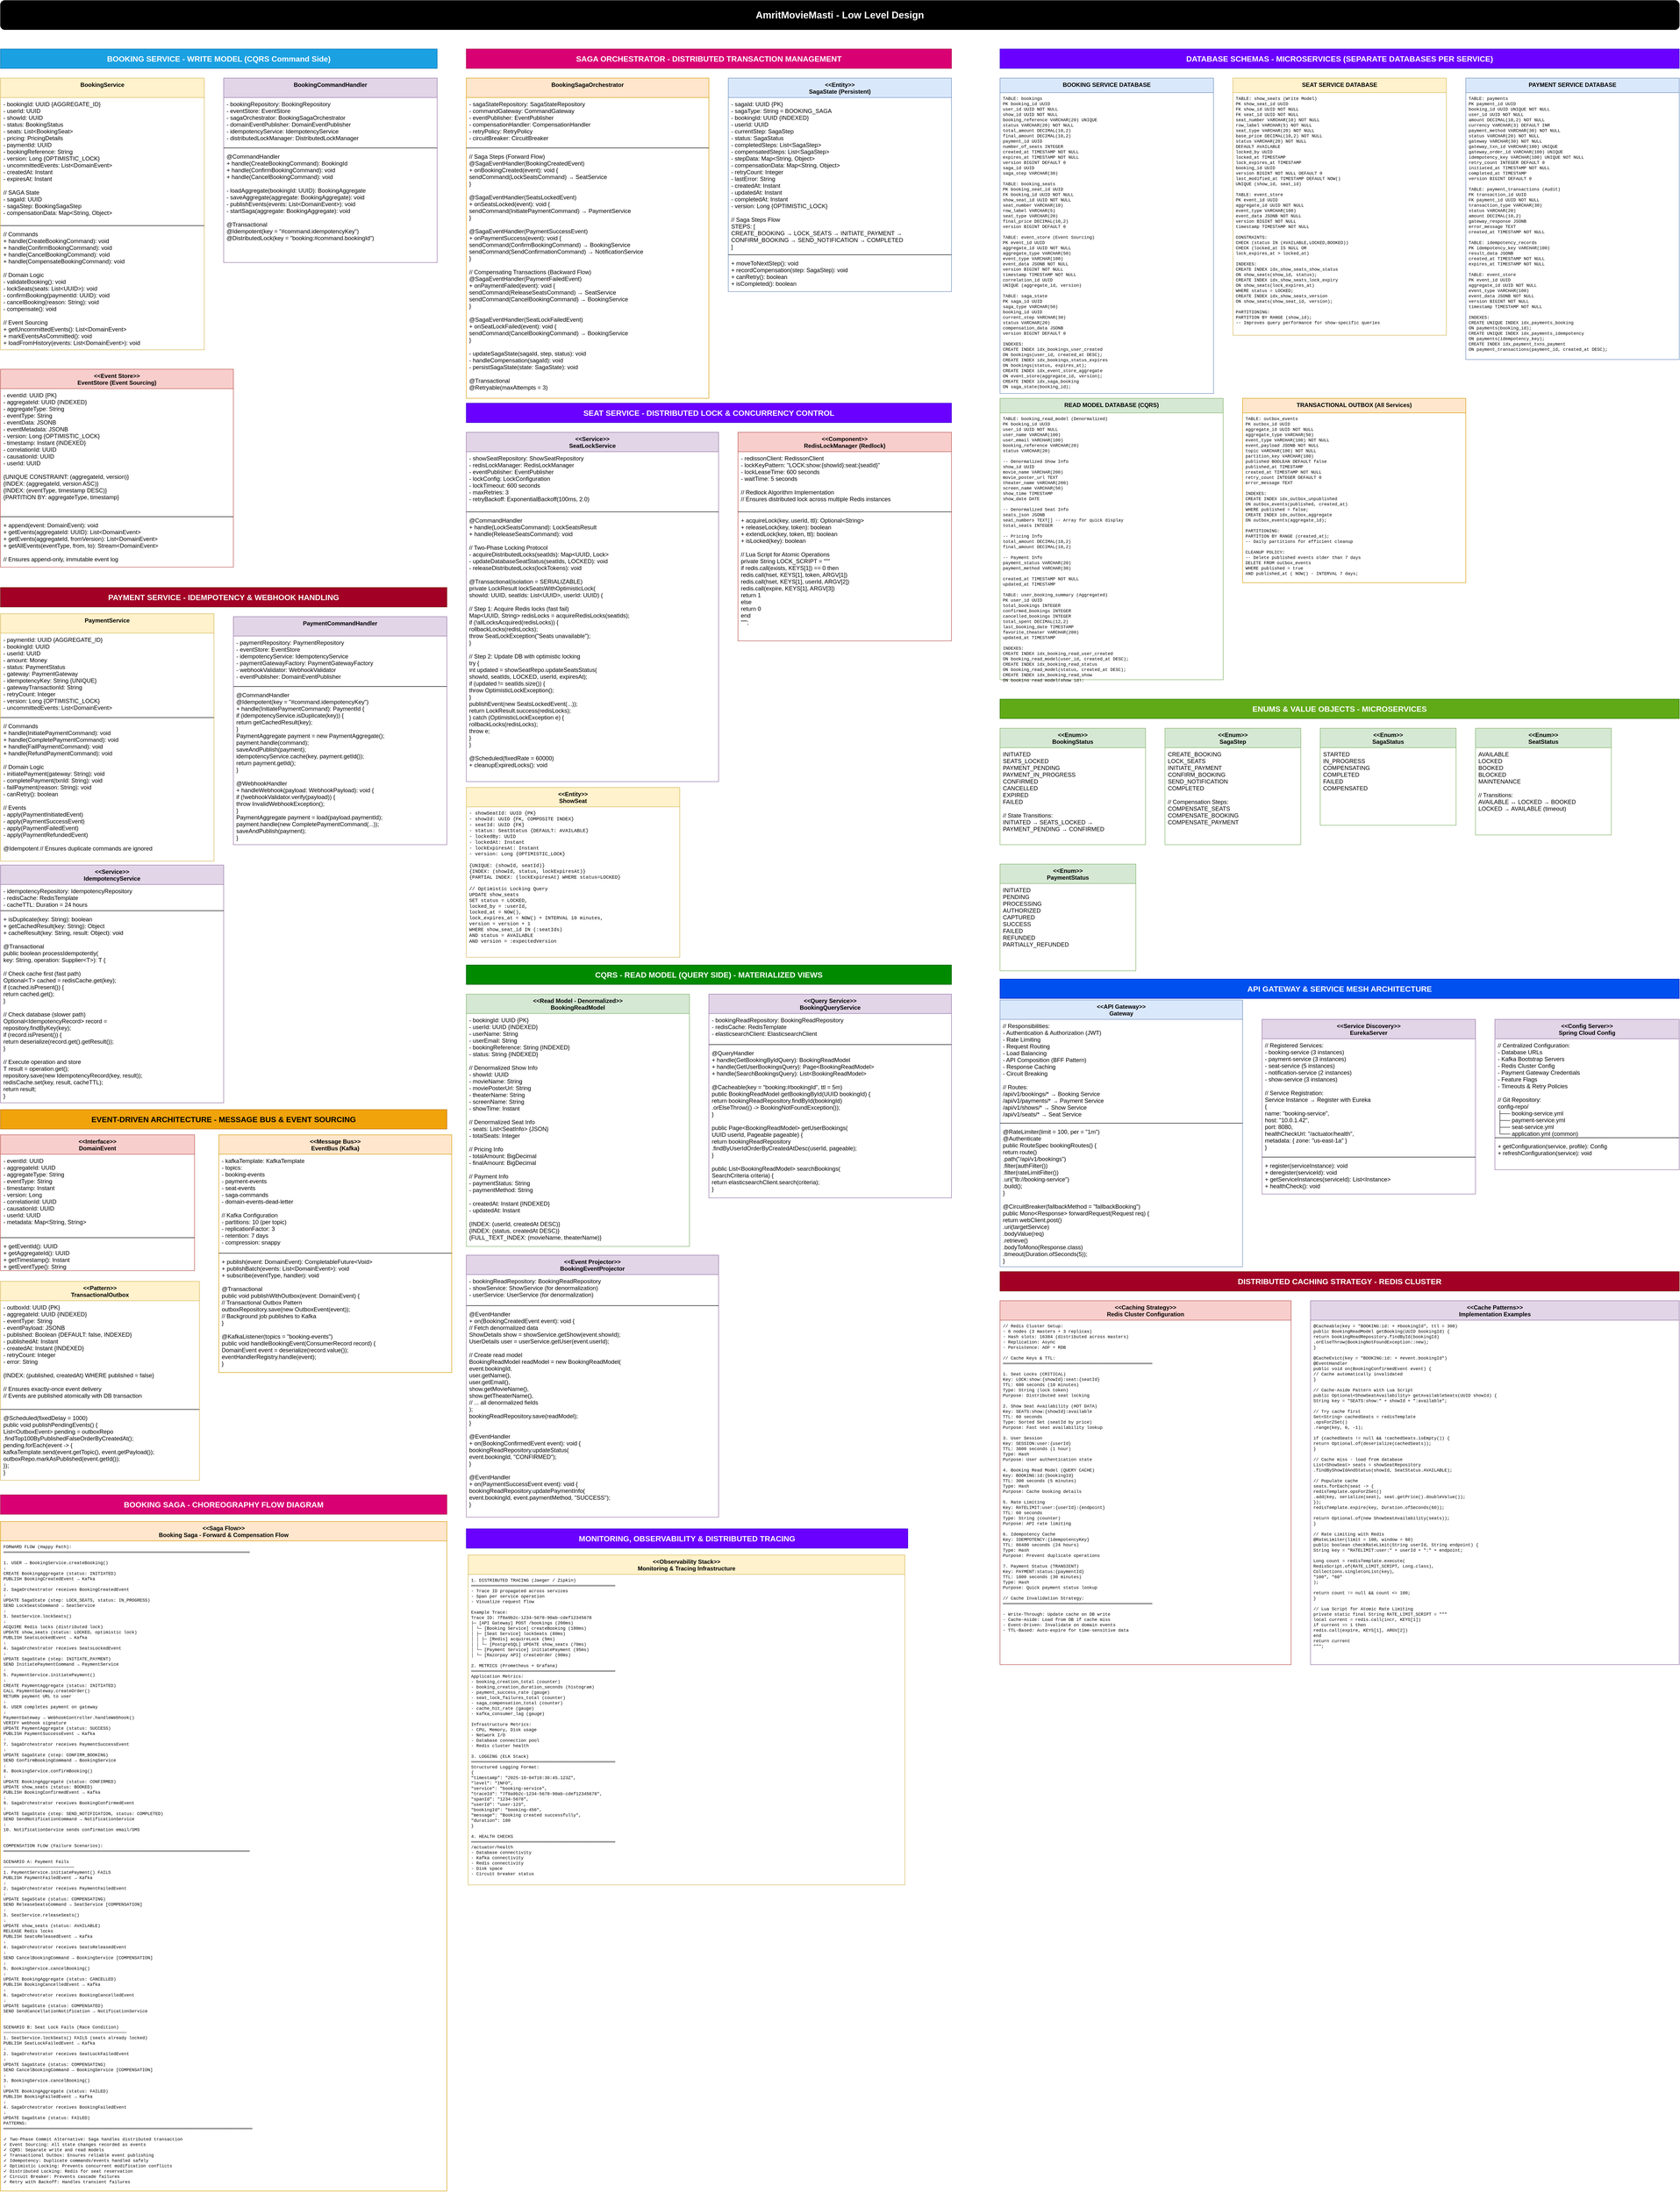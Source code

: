 <mxfile version="28.2.5">
  <diagram name="Page-1" id="comprehensive-lld">
    <mxGraphModel dx="2037" dy="1130" grid="1" gridSize="10" guides="1" tooltips="1" connect="1" arrows="1" fold="1" page="1" pageScale="1" pageWidth="5000" pageHeight="4000" math="0" shadow="0">
      <root>
        <mxCell id="0" />
        <mxCell id="1" parent="0" />
        <mxCell id="main-title" value="&lt;b style=&quot;color: rgb(255, 255, 255); font-size: 12px;&quot;&gt;&lt;font style=&quot;font-size: 20px;&quot;&gt;AmritMovieMasti - Low Level Design&lt;/font&gt;&lt;/b&gt;" style="rounded=1;whiteSpace=wrap;html=1;fillColor=light-dark(#000000,#CCCCFF);strokeColor=#000000;fontSize=18;fontStyle=1;fontColor=#FFFFFF;verticalAlign=middle;" parent="1" vertex="1">
          <mxGeometry x="40" y="20" width="3460" height="60" as="geometry" />
        </mxCell>
        <mxCell id="booking-write-title" value="BOOKING SERVICE - WRITE MODEL (CQRS Command Side)" style="rounded=0;whiteSpace=wrap;html=1;fillColor=#1ba1e2;strokeColor=#006EAF;fontSize=16;fontStyle=1;fontColor=#ffffff;" parent="1" vertex="1">
          <mxGeometry x="40" y="120" width="900" height="40" as="geometry" />
        </mxCell>
        <mxCell id="booking-aggregate" value="BookingService" style="swimlane;fontStyle=1;align=center;verticalAlign=top;childLayout=stackLayout;horizontal=1;startSize=40;horizontalStack=0;resizeParent=1;resizeParentMax=0;resizeLast=0;collapsible=1;marginBottom=0;fillColor=#fff2cc;strokeColor=#d6b656;" parent="1" vertex="1">
          <mxGeometry x="40" y="180" width="420" height="560" as="geometry" />
        </mxCell>
        <mxCell id="booking-aggregate-attrs" value="- bookingId: UUID {AGGREGATE_ID}&#xa;- userId: UUID&#xa;- showId: UUID&#xa;- status: BookingStatus&#xa;- seats: List&lt;BookingSeat&gt;&#xa;- pricing: PricingDetails&#xa;- paymentId: UUID&#xa;- bookingReference: String&#xa;- version: Long {OPTIMISTIC_LOCK}&#xa;- uncommittedEvents: List&lt;DomainEvent&gt;&#xa;- createdAt: Instant&#xa;- expiresAt: Instant&#xa;&#xa;// SAGA State&#xa;- sagaId: UUID&#xa;- sagaStep: BookingSagaStep&#xa;- compensationData: Map&lt;String, Object&gt;" style="text;strokeColor=none;fillColor=none;align=left;verticalAlign=top;spacingLeft=4;spacingRight=4;overflow=hidden;rotatable=0;points=[[0,0.5],[1,0.5]];portConstraint=eastwest;" parent="booking-aggregate" vertex="1">
          <mxGeometry y="40" width="420" height="260" as="geometry" />
        </mxCell>
        <mxCell id="booking-aggregate-line" value="" style="line;strokeWidth=1;fillColor=none;align=left;verticalAlign=middle;spacingTop=-1;spacingLeft=3;spacingRight=3;rotatable=0;labelPosition=right;points=[];portConstraint=eastwest;" parent="booking-aggregate" vertex="1">
          <mxGeometry y="300" width="420" height="8" as="geometry" />
        </mxCell>
        <mxCell id="booking-aggregate-methods" value="// Commands&#xa;+ handle(CreateBookingCommand): void&#xa;+ handle(ConfirmBookingCommand): void&#xa;+ handle(CancelBookingCommand): void&#xa;+ handle(CompensateBookingCommand): void&#xa;&#xa;// Domain Logic&#xa;- validateBooking(): void&#xa;- lockSeats(seats: List&lt;UUID&gt;): void&#xa;- confirmBooking(paymentId: UUID): void&#xa;- cancelBooking(reason: String): void&#xa;- compensate(): void&#xa;&#xa;// Event Sourcing&#xa;+ getUncommittedEvents(): List&lt;DomainEvent&gt;&#xa;+ markEventsAsCommitted(): void&#xa;+ loadFromHistory(events: List&lt;DomainEvent&gt;): void&#xa;&#xa;// Events Published&#xa;- apply(BookingCreatedEvent)&#xa;- apply(SeatsLockedEvent)&#xa;- apply(BookingConfirmedEvent)&#xa;- apply(BookingCancelledEvent)&#xa;- apply(BookingCompensatedEvent)" style="text;strokeColor=none;fillColor=none;align=left;verticalAlign=top;spacingLeft=4;spacingRight=4;overflow=hidden;rotatable=0;points=[[0,0.5],[1,0.5]];portConstraint=eastwest;" parent="booking-aggregate" vertex="1">
          <mxGeometry y="308" width="420" height="252" as="geometry" />
        </mxCell>
        <mxCell id="booking-command-handler" value="BookingCommandHandler" style="swimlane;fontStyle=1;align=center;verticalAlign=top;childLayout=stackLayout;horizontal=1;startSize=40;horizontalStack=0;resizeParent=1;resizeParentMax=0;resizeLast=0;collapsible=1;marginBottom=0;fillColor=#e1d5e7;strokeColor=#9673a6;" parent="1" vertex="1">
          <mxGeometry x="500" y="180" width="440" height="380" as="geometry" />
        </mxCell>
        <mxCell id="booking-command-handler-deps" value="- bookingRepository: BookingRepository&#xa;- eventStore: EventStore&#xa;- sagaOrchestrator: BookingSagaOrchestrator&#xa;- domainEventPublisher: DomainEventPublisher&#xa;- idempotencyService: IdempotencyService&#xa;- distributedLockManager: DistributedLockManager" style="text;strokeColor=none;fillColor=none;align=left;verticalAlign=top;spacingLeft=4;spacingRight=4;overflow=hidden;rotatable=0;points=[[0,0.5],[1,0.5]];portConstraint=eastwest;" parent="booking-command-handler" vertex="1">
          <mxGeometry y="40" width="440" height="100" as="geometry" />
        </mxCell>
        <mxCell id="booking-command-handler-line" value="" style="line;strokeWidth=1;fillColor=none;align=left;verticalAlign=middle;spacingTop=-1;spacingLeft=3;spacingRight=3;rotatable=0;labelPosition=right;points=[];portConstraint=eastwest;" parent="booking-command-handler" vertex="1">
          <mxGeometry y="140" width="440" height="8" as="geometry" />
        </mxCell>
        <mxCell id="booking-command-handler-methods" value="@CommandHandler&#xa;+ handle(CreateBookingCommand): BookingId&#xa;+ handle(ConfirmBookingCommand): void&#xa;+ handle(CancelBookingCommand): void&#xa;&#xa;- loadAggregate(bookingId: UUID): BookingAggregate&#xa;- saveAggregate(aggregate: BookingAggregate): void&#xa;- publishEvents(events: List&lt;DomainEvent&gt;): void&#xa;- startSaga(aggregate: BookingAggregate): void&#xa;&#xa;@Transactional&#xa;@Idempotent(key = &quot;#command.idempotencyKey&quot;)&#xa;@DistributedLock(key = &quot;booking:#command.bookingId&quot;)" style="text;strokeColor=none;fillColor=none;align=left;verticalAlign=top;spacingLeft=4;spacingRight=4;overflow=hidden;rotatable=0;points=[[0,0.5],[1,0.5]];portConstraint=eastwest;" parent="booking-command-handler" vertex="1">
          <mxGeometry y="148" width="440" height="232" as="geometry" />
        </mxCell>
        <mxCell id="eventstore-entity" value="&lt;&lt;Event Store&gt;&gt;&#xa;EventStore (Event Sourcing)" style="swimlane;fontStyle=1;align=center;verticalAlign=top;childLayout=stackLayout;horizontal=1;startSize=40;horizontalStack=0;resizeParent=1;resizeParentMax=0;resizeLast=0;collapsible=1;marginBottom=0;fillColor=#f8cecc;strokeColor=#b85450;" parent="1" vertex="1">
          <mxGeometry x="40" y="780" width="480" height="408" as="geometry" />
        </mxCell>
        <mxCell id="eventstore-attrs" value="- eventId: UUID {PK}&#xa;- aggregateId: UUID {INDEXED}&#xa;- aggregateType: String&#xa;- eventType: String&#xa;- eventData: JSONB&#xa;- eventMetadata: JSONB&#xa;- version: Long {OPTIMISTIC_LOCK}&#xa;- timestamp: Instant {INDEXED}&#xa;- correlationId: UUID&#xa;- causationId: UUID&#xa;- userId: UUID&#xa;&#xa;{UNIQUE CONSTRAINT: (aggregateId, version)}&#xa;{INDEX: (aggregateId, version ASC)}&#xa;{INDEX: (eventType, timestamp DESC)}&#xa;{PARTITION BY: aggregateType, timestamp}" style="text;strokeColor=none;fillColor=none;align=left;verticalAlign=top;spacingLeft=4;spacingRight=4;overflow=hidden;rotatable=0;points=[[0,0.5],[1,0.5]];portConstraint=eastwest;" parent="eventstore-entity" vertex="1">
          <mxGeometry y="40" width="480" height="260" as="geometry" />
        </mxCell>
        <mxCell id="eventstore-line" value="" style="line;strokeWidth=1;fillColor=none;align=left;verticalAlign=middle;spacingTop=-1;spacingLeft=3;spacingRight=3;rotatable=0;labelPosition=right;points=[];portConstraint=eastwest;" parent="eventstore-entity" vertex="1">
          <mxGeometry y="300" width="480" height="8" as="geometry" />
        </mxCell>
        <mxCell id="eventstore-methods" value="+ append(event: DomainEvent): void&#xa;+ getEvents(aggregateId: UUID): List&lt;DomainEvent&gt;&#xa;+ getEvents(aggregateId, fromVersion): List&lt;DomainEvent&gt;&#xa;+ getAllEvents(eventType, from, to): Stream&lt;DomainEvent&gt;&#xa;&#xa;// Ensures append-only, immutable event log" style="text;strokeColor=none;fillColor=none;align=left;verticalAlign=top;spacingLeft=4;spacingRight=4;overflow=hidden;rotatable=0;points=[[0,0.5],[1,0.5]];portConstraint=eastwest;" parent="eventstore-entity" vertex="1">
          <mxGeometry y="308" width="480" height="100" as="geometry" />
        </mxCell>
        <mxCell id="saga-section-title" value="SAGA ORCHESTRATOR - DISTRIBUTED TRANSACTION MANAGEMENT" style="rounded=0;whiteSpace=wrap;html=1;fillColor=#d80073;strokeColor=#A50040;fontSize=16;fontStyle=1;fontColor=#ffffff;" parent="1" vertex="1">
          <mxGeometry x="1000" y="120" width="1000" height="40" as="geometry" />
        </mxCell>
        <mxCell id="booking-saga-orchestrator" value="BookingSagaOrchestrator" style="swimlane;fontStyle=1;align=center;verticalAlign=top;childLayout=stackLayout;horizontal=1;startSize=40;horizontalStack=0;resizeParent=1;resizeParentMax=0;resizeLast=0;collapsible=1;marginBottom=0;fillColor=#ffe6cc;strokeColor=#d79b00;" parent="1" vertex="1">
          <mxGeometry x="1000" y="180" width="500" height="660" as="geometry" />
        </mxCell>
        <mxCell id="booking-saga-deps" value="- sagaStateRepository: SagaStateRepository&#xa;- commandGateway: CommandGateway&#xa;- eventPublisher: EventPublisher&#xa;- compensationHandler: CompensationHandler&#xa;- retryPolicy: RetryPolicy&#xa;- circuitBreaker: CircuitBreaker" style="text;strokeColor=none;fillColor=none;align=left;verticalAlign=top;spacingLeft=4;spacingRight=4;overflow=hidden;rotatable=0;points=[[0,0.5],[1,0.5]];portConstraint=eastwest;" parent="booking-saga-orchestrator" vertex="1">
          <mxGeometry y="40" width="500" height="100" as="geometry" />
        </mxCell>
        <mxCell id="booking-saga-line" value="" style="line;strokeWidth=1;fillColor=none;align=left;verticalAlign=middle;spacingTop=-1;spacingLeft=3;spacingRight=3;rotatable=0;labelPosition=right;points=[];portConstraint=eastwest;" parent="booking-saga-orchestrator" vertex="1">
          <mxGeometry y="140" width="500" height="8" as="geometry" />
        </mxCell>
        <mxCell id="booking-saga-methods" value="// Saga Steps (Forward Flow)&#xa;@SagaEventHandler(BookingCreatedEvent)&#xa;+ onBookingCreated(event): void {&#xa;  sendCommand(LockSeatsCommand) → SeatService&#xa;}&#xa;&#xa;@SagaEventHandler(SeatsLockedEvent)&#xa;+ onSeatsLocked(event): void {&#xa;  sendCommand(InitiatePaymentCommand) → PaymentService&#xa;}&#xa;&#xa;@SagaEventHandler(PaymentSuccessEvent)&#xa;+ onPaymentSuccess(event): void {&#xa;  sendCommand(ConfirmBookingCommand) → BookingService&#xa;  sendCommand(SendConfirmationCommand) → NotificationService&#xa;}&#xa;&#xa;// Compensating Transactions (Backward Flow)&#xa;@SagaEventHandler(PaymentFailedEvent)&#xa;+ onPaymentFailed(event): void {&#xa;  sendCommand(ReleaseSeatsCommand) → SeatService&#xa;  sendCommand(CancelBookingCommand) → BookingService&#xa;}&#xa;&#xa;@SagaEventHandler(SeatLockFailedEvent)&#xa;+ onSeatLockFailed(event): void {&#xa;  sendCommand(CancelBookingCommand) → BookingService&#xa;}&#xa;&#xa;- updateSagaState(sagaId, step, status): void&#xa;- handleCompensation(sagaId): void&#xa;- persistSagaState(state: SagaState): void&#xa;&#xa;@Transactional&#xa;@Retryable(maxAttempts = 3)" style="text;strokeColor=none;fillColor=none;align=left;verticalAlign=top;spacingLeft=4;spacingRight=4;overflow=hidden;rotatable=0;points=[[0,0.5],[1,0.5]];portConstraint=eastwest;" parent="booking-saga-orchestrator" vertex="1">
          <mxGeometry y="148" width="500" height="512" as="geometry" />
        </mxCell>
        <mxCell id="saga-state-entity" value="&lt;&lt;Entity&gt;&gt;&#xa;SagaState (Persistent)" style="swimlane;fontStyle=1;align=center;verticalAlign=top;childLayout=stackLayout;horizontal=1;startSize=40;horizontalStack=0;resizeParent=1;resizeParentMax=0;resizeLast=0;collapsible=1;marginBottom=0;fillColor=#dae8fc;strokeColor=#6c8ebf;" parent="1" vertex="1">
          <mxGeometry x="1540" y="180" width="460" height="440" as="geometry" />
        </mxCell>
        <mxCell id="saga-state-attrs" value="- sagaId: UUID {PK}&#xa;- sagaType: String = BOOKING_SAGA&#xa;- bookingId: UUID {INDEXED}&#xa;- userId: UUID&#xa;- currentStep: SagaStep&#xa;- status: SagaStatus&#xa;- completedSteps: List&lt;SagaStep&gt;&#xa;- compensatedSteps: List&lt;SagaStep&gt;&#xa;- stepData: Map&lt;String, Object&gt;&#xa;- compensationData: Map&lt;String, Object&gt;&#xa;- retryCount: Integer&#xa;- lastError: String&#xa;- createdAt: Instant&#xa;- updatedAt: Instant&#xa;- completedAt: Instant&#xa;- version: Long {OPTIMISTIC_LOCK}&#xa;&#xa;// Saga Steps Flow&#xa;STEPS: [&#xa;  CREATE_BOOKING → LOCK_SEATS → INITIATE_PAYMENT →&#xa;  CONFIRM_BOOKING → SEND_NOTIFICATION → COMPLETED&#xa;]" style="text;strokeColor=none;fillColor=none;align=left;verticalAlign=top;spacingLeft=4;spacingRight=4;overflow=hidden;rotatable=0;points=[[0,0.5],[1,0.5]];portConstraint=eastwest;" parent="saga-state-entity" vertex="1">
          <mxGeometry y="40" width="460" height="320" as="geometry" />
        </mxCell>
        <mxCell id="saga-state-line" value="" style="line;strokeWidth=1;fillColor=none;align=left;verticalAlign=middle;spacingTop=-1;spacingLeft=3;spacingRight=3;rotatable=0;labelPosition=right;points=[];portConstraint=eastwest;" parent="saga-state-entity" vertex="1">
          <mxGeometry y="360" width="460" height="8" as="geometry" />
        </mxCell>
        <mxCell id="saga-state-methods" value="+ moveToNextStep(): void&#xa;+ recordCompensation(step: SagaStep): void&#xa;+ canRetry(): boolean&#xa;+ isCompleted(): boolean" style="text;strokeColor=none;fillColor=none;align=left;verticalAlign=top;spacingLeft=4;spacingRight=4;overflow=hidden;rotatable=0;points=[[0,0.5],[1,0.5]];portConstraint=eastwest;" parent="saga-state-entity" vertex="1">
          <mxGeometry y="368" width="460" height="72" as="geometry" />
        </mxCell>
        <mxCell id="seat-service-title" value="SEAT SERVICE - DISTRIBUTED LOCK &amp; CONCURRENCY CONTROL" style="rounded=0;whiteSpace=wrap;html=1;fillColor=#6a00ff;strokeColor=#3700CC;fontSize=16;fontStyle=1;fontColor=#ffffff;" parent="1" vertex="1">
          <mxGeometry x="1000" y="850" width="1000" height="40" as="geometry" />
        </mxCell>
        <mxCell id="seat-lock-service" value="&lt;&lt;Service&gt;&gt;&#xa;SeatLockService" style="swimlane;fontStyle=1;align=center;verticalAlign=top;childLayout=stackLayout;horizontal=1;startSize=40;horizontalStack=0;resizeParent=1;resizeParentMax=0;resizeLast=0;collapsible=1;marginBottom=0;fillColor=#e1d5e7;strokeColor=#9673a6;" parent="1" vertex="1">
          <mxGeometry x="1000" y="910" width="520" height="720" as="geometry" />
        </mxCell>
        <mxCell id="seat-lock-service-deps" value="- showSeatRepository: ShowSeatRepository&#xa;- redisLockManager: RedisLockManager&#xa;- eventPublisher: EventPublisher&#xa;- lockConfig: LockConfiguration&#xa;  - lockTimeout: 600 seconds&#xa;  - maxRetries: 3&#xa;  - retryBackoff: ExponentialBackoff(100ms, 2.0)" style="text;strokeColor=none;fillColor=none;align=left;verticalAlign=top;spacingLeft=4;spacingRight=4;overflow=hidden;rotatable=0;points=[[0,0.5],[1,0.5]];portConstraint=eastwest;" parent="seat-lock-service" vertex="1">
          <mxGeometry y="40" width="520" height="120" as="geometry" />
        </mxCell>
        <mxCell id="seat-lock-service-line" value="" style="line;strokeWidth=1;fillColor=none;align=left;verticalAlign=middle;spacingTop=-1;spacingLeft=3;spacingRight=3;rotatable=0;labelPosition=right;points=[];portConstraint=eastwest;" parent="seat-lock-service" vertex="1">
          <mxGeometry y="160" width="520" height="8" as="geometry" />
        </mxCell>
        <mxCell id="seat-lock-service-methods" value="@CommandHandler&#xa;+ handle(LockSeatsCommand): LockSeatsResult&#xa;+ handle(ReleaseSeatsCommand): void&#xa;&#xa;// Two-Phase Locking Protocol&#xa;- acquireDistributedLocks(seatIds): Map&lt;UUID, Lock&gt;&#xa;- updateDatabaseSeatStatus(seatIds, LOCKED): void&#xa;- releaseDistributedLocks(lockTokens): void&#xa;&#xa;@Transactional(isolation = SERIALIZABLE)&#xa;private LockResult lockSeatsWithOptimisticLock(&#xa;    showId: UUID, seatIds: List&lt;UUID&gt;, userId: UUID) {&#xa;  &#xa;  // Step 1: Acquire Redis locks (fast fail)&#xa;  Map&lt;UUID, String&gt; redisLocks = acquireRedisLocks(seatIds);&#xa;  if (!allLocksAcquired(redisLocks)) {&#xa;    rollbackLocks(redisLocks);&#xa;    throw SeatLockException(&quot;Seats unavailable&quot;);&#xa;  }&#xa;  &#xa;  // Step 2: Update DB with optimistic locking&#xa;  try {&#xa;    int updated = showSeatRepo.updateSeatsStatus(&#xa;      showId, seatIds, LOCKED, userId, expiresAt);&#xa;    if (updated != seatIds.size()) {&#xa;      throw OptimisticLockException();&#xa;    }&#xa;    publishEvent(new SeatsLockedEvent(...));&#xa;    return LockResult.success(redisLocks);&#xa;  } catch (OptimisticLockException e) {&#xa;    rollbackLocks(redisLocks);&#xa;    throw e;&#xa;  }&#xa;}&#xa;&#xa;@Scheduled(fixedRate = 60000)&#xa;+ cleanupExpiredLocks(): void" style="text;strokeColor=none;fillColor=none;align=left;verticalAlign=top;spacingLeft=4;spacingRight=4;overflow=hidden;rotatable=0;points=[[0,0.5],[1,0.5]];portConstraint=eastwest;" parent="seat-lock-service" vertex="1">
          <mxGeometry y="168" width="520" height="552" as="geometry" />
        </mxCell>
        <mxCell id="redis-lock-manager" value="&lt;&lt;Component&gt;&gt;&#xa;RedisLockManager (Redlock)" style="swimlane;fontStyle=1;align=center;verticalAlign=top;childLayout=stackLayout;horizontal=1;startSize=40;horizontalStack=0;resizeParent=1;resizeParentMax=0;resizeLast=0;collapsible=1;marginBottom=0;fillColor=#f8cecc;strokeColor=#b85450;" parent="1" vertex="1">
          <mxGeometry x="1560" y="910" width="440" height="430" as="geometry" />
        </mxCell>
        <mxCell id="redis-lock-attrs" value="- redissonClient: RedissonClient&#xa;- lockKeyPattern: &quot;LOCK:show:{showId}:seat:{seatId}&quot;&#xa;- lockLeaseTime: 600 seconds&#xa;- waitTime: 5 seconds&#xa;&#xa;// Redlock Algorithm Implementation&#xa;// Ensures distributed lock across multiple Redis instances" style="text;strokeColor=none;fillColor=none;align=left;verticalAlign=top;spacingLeft=4;spacingRight=4;overflow=hidden;rotatable=0;points=[[0,0.5],[1,0.5]];portConstraint=eastwest;" parent="redis-lock-manager" vertex="1">
          <mxGeometry y="40" width="440" height="120" as="geometry" />
        </mxCell>
        <mxCell id="redis-lock-line" value="" style="line;strokeWidth=1;fillColor=none;align=left;verticalAlign=middle;spacingTop=-1;spacingLeft=3;spacingRight=3;rotatable=0;labelPosition=right;points=[];portConstraint=eastwest;" parent="redis-lock-manager" vertex="1">
          <mxGeometry y="160" width="440" height="8" as="geometry" />
        </mxCell>
        <mxCell id="redis-lock-methods" value="+ acquireLock(key, userId, ttl): Optional&lt;String&gt;&#xa;+ releaseLock(key, token): boolean&#xa;+ extendLock(key, token, ttl): boolean&#xa;+ isLocked(key): boolean&#xa;&#xa;// Lua Script for Atomic Operations&#xa;private String LOCK_SCRIPT = &quot;&quot;&quot;&#xa;  if redis.call(exists, KEYS[1]) == 0 then&#xa;    redis.call(hset, KEYS[1], token, ARGV[1])&#xa;    redis.call(hset, KEYS[1], userId, ARGV[2])&#xa;    redis.call(expire, KEYS[1], ARGV[3])&#xa;    return 1&#xa;  else&#xa;    return 0&#xa;  end&#xa;&quot;&quot;&quot;;" style="text;strokeColor=none;fillColor=none;align=left;verticalAlign=top;spacingLeft=4;spacingRight=4;overflow=hidden;rotatable=0;points=[[0,0.5],[1,0.5]];portConstraint=eastwest;" parent="redis-lock-manager" vertex="1">
          <mxGeometry y="168" width="440" height="262" as="geometry" />
        </mxCell>
        <mxCell id="showseat-write-model" value="&lt;&lt;Entity&gt;&gt;&#xa;ShowSeat" style="swimlane;fontStyle=1;align=center;verticalAlign=top;childLayout=stackLayout;horizontal=1;startSize=40;horizontalStack=0;resizeParent=1;resizeParentMax=0;resizeLast=0;collapsible=1;marginBottom=0;fillColor=#fff2cc;strokeColor=#d6b656;" parent="1" vertex="1">
          <mxGeometry x="1000" y="1642" width="440" height="350" as="geometry" />
        </mxCell>
        <mxCell id="showseat-write-attrs" value="- showSeatId: UUID {PK}&#xa;- showId: UUID {FK, COMPOSITE INDEX}&#xa;- seatId: UUID {FK}&#xa;- status: SeatStatus {DEFAULT: AVAILABLE}&#xa;- lockedBy: UUID&#xa;- lockedAt: Instant&#xa;- lockExpiresAt: Instant&#xa;- version: Long {OPTIMISTIC_LOCK}&#xa;&#xa;{UNIQUE: (showId, seatId)}&#xa;{INDEX: (showId, status, lockExpiresAt)}&#xa;{PARTIAL INDEX: (lockExpiresAt) WHERE status=LOCKED}&#xa;&#xa;// Optimistic Locking Query&#xa;UPDATE show_seats&#xa;SET status = LOCKED,&#xa;    locked_by = :userId,&#xa;    locked_at = NOW(),&#xa;    lock_expires_at = NOW() + INTERVAL 10 minutes,&#xa;    version = version + 1&#xa;WHERE show_seat_id IN (:seatIds)&#xa;  AND status = AVAILABLE&#xa;  AND version = :expectedVersion" style="text;strokeColor=none;fillColor=none;align=left;verticalAlign=top;spacingLeft=4;spacingRight=4;overflow=hidden;rotatable=0;points=[[0,0.5],[1,0.5]];portConstraint=eastwest;fontFamily=Courier New;fontSize=10;" parent="showseat-write-model" vertex="1">
          <mxGeometry y="40" width="440" height="310" as="geometry" />
        </mxCell>
        <mxCell id="payment-service-title" value="PAYMENT SERVICE - IDEMPOTENCY &amp; WEBHOOK HANDLING" style="rounded=0;whiteSpace=wrap;html=1;fillColor=#a20025;strokeColor=#6F0000;fontSize=16;fontStyle=1;fontColor=#ffffff;" parent="1" vertex="1">
          <mxGeometry x="40" y="1230" width="920" height="40" as="geometry" />
        </mxCell>
        <mxCell id="payment-write-model" value="PaymentService" style="swimlane;fontStyle=1;align=center;verticalAlign=top;childLayout=stackLayout;horizontal=1;startSize=40;horizontalStack=0;resizeParent=1;resizeParentMax=0;resizeLast=0;collapsible=1;marginBottom=0;fillColor=#fff2cc;strokeColor=#d6b656;" parent="1" vertex="1">
          <mxGeometry x="40" y="1284" width="440" height="510" as="geometry" />
        </mxCell>
        <mxCell id="payment-write-attrs" value="- paymentId: UUID {AGGREGATE_ID}&#xa;- bookingId: UUID&#xa;- userId: UUID&#xa;- amount: Money&#xa;- status: PaymentStatus&#xa;- gateway: PaymentGateway&#xa;- idempotencyKey: String {UNIQUE}&#xa;- gatewayTransactionId: String&#xa;- retryCount: Integer&#xa;- version: Long {OPTIMISTIC_LOCK}&#xa;- uncommittedEvents: List&lt;DomainEvent&gt;" style="text;strokeColor=none;fillColor=none;align=left;verticalAlign=top;spacingLeft=4;spacingRight=4;overflow=hidden;rotatable=0;points=[[0,0.5],[1,0.5]];portConstraint=eastwest;" parent="payment-write-model" vertex="1">
          <mxGeometry y="40" width="440" height="170" as="geometry" />
        </mxCell>
        <mxCell id="payment-write-line" value="" style="line;strokeWidth=1;fillColor=none;align=left;verticalAlign=middle;spacingTop=-1;spacingLeft=3;spacingRight=3;rotatable=0;labelPosition=right;points=[];portConstraint=eastwest;" parent="payment-write-model" vertex="1">
          <mxGeometry y="210" width="440" height="8" as="geometry" />
        </mxCell>
        <mxCell id="payment-write-methods" value="// Commands&#xa;+ handle(InitiatePaymentCommand): void&#xa;+ handle(CompletePaymentCommand): void&#xa;+ handle(FailPaymentCommand): void&#xa;+ handle(RefundPaymentCommand): void&#xa;&#xa;// Domain Logic&#xa;- initiatePayment(gateway: String): void&#xa;- completePayment(txnId: String): void&#xa;- failPayment(reason: String): void&#xa;- canRetry(): boolean&#xa;&#xa;// Events&#xa;- apply(PaymentInitiatedEvent)&#xa;- apply(PaymentSuccessEvent)&#xa;- apply(PaymentFailedEvent)&#xa;- apply(PaymentRefundedEvent)&#xa;&#xa;@Idempotent // Ensures duplicate commands are ignored" style="text;strokeColor=none;fillColor=none;align=left;verticalAlign=top;spacingLeft=4;spacingRight=4;overflow=hidden;rotatable=0;points=[[0,0.5],[1,0.5]];portConstraint=eastwest;" parent="payment-write-model" vertex="1">
          <mxGeometry y="218" width="440" height="292" as="geometry" />
        </mxCell>
        <mxCell id="payment-command-handler" value="PaymentCommandHandler" style="swimlane;fontStyle=1;align=center;verticalAlign=top;childLayout=stackLayout;horizontal=1;startSize=40;horizontalStack=0;resizeParent=1;resizeParentMax=0;resizeLast=0;collapsible=1;marginBottom=0;fillColor=#e1d5e7;strokeColor=#9673a6;" parent="1" vertex="1">
          <mxGeometry x="520" y="1290" width="440" height="470" as="geometry" />
        </mxCell>
        <mxCell id="payment-cmd-deps" value="- paymentRepository: PaymentRepository&#xa;- eventStore: EventStore&#xa;- idempotencyService: IdempotencyService&#xa;- paymentGatewayFactory: PaymentGatewayFactory&#xa;- webhookValidator: WebhookValidator&#xa;- eventPublisher: DomainEventPublisher" style="text;strokeColor=none;fillColor=none;align=left;verticalAlign=top;spacingLeft=4;spacingRight=4;overflow=hidden;rotatable=0;points=[[0,0.5],[1,0.5]];portConstraint=eastwest;" parent="payment-command-handler" vertex="1">
          <mxGeometry y="40" width="440" height="100" as="geometry" />
        </mxCell>
        <mxCell id="payment-cmd-line" value="" style="line;strokeWidth=1;fillColor=none;align=left;verticalAlign=middle;spacingTop=-1;spacingLeft=3;spacingRight=3;rotatable=0;labelPosition=right;points=[];portConstraint=eastwest;" parent="payment-command-handler" vertex="1">
          <mxGeometry y="140" width="440" height="8" as="geometry" />
        </mxCell>
        <mxCell id="payment-cmd-methods" value="@CommandHandler&#xa;@Idempotent(key = &quot;#command.idempotencyKey&quot;)&#xa;+ handle(InitiatePaymentCommand): PaymentId {&#xa;  if (idempotencyService.isDuplicate(key)) {&#xa;    return getCachedResult(key);&#xa;  }&#xa;  PaymentAggregate payment = new PaymentAggregate();&#xa;  payment.handle(command);&#xa;  saveAndPublish(payment);&#xa;  idempotencyService.cache(key, payment.getId());&#xa;  return payment.getId();&#xa;}&#xa;&#xa;@WebhookHandler&#xa;+ handleWebhook(payload: WebhookPayload): void {&#xa;  if (!webhookValidator.verify(payload)) {&#xa;    throw InvalidWebhookException();&#xa;  }&#xa;  PaymentAggregate payment = load(payload.paymentId);&#xa;  payment.handle(new CompletePaymentCommand(...));&#xa;  saveAndPublish(payment);&#xa;}" style="text;strokeColor=none;fillColor=none;align=left;verticalAlign=top;spacingLeft=4;spacingRight=4;overflow=hidden;rotatable=0;points=[[0,0.5],[1,0.5]];portConstraint=eastwest;" parent="payment-command-handler" vertex="1">
          <mxGeometry y="148" width="440" height="322" as="geometry" />
        </mxCell>
        <mxCell id="idempotency-service" value="&lt;&lt;Service&gt;&gt;&#xa;IdempotencyService" style="swimlane;fontStyle=1;align=center;verticalAlign=top;childLayout=stackLayout;horizontal=1;startSize=40;horizontalStack=0;resizeParent=1;resizeParentMax=0;resizeLast=0;collapsible=1;marginBottom=0;fillColor=#e1d5e7;strokeColor=#9673a6;" parent="1" vertex="1">
          <mxGeometry x="40" y="1802" width="460" height="490" as="geometry" />
        </mxCell>
        <mxCell id="idempotency-deps" value="- idempotencyRepository: IdempotencyRepository&#xa;- redisCache: RedisTemplate&#xa;- cacheTTL: Duration = 24 hours" style="text;strokeColor=none;fillColor=none;align=left;verticalAlign=top;spacingLeft=4;spacingRight=4;overflow=hidden;rotatable=0;points=[[0,0.5],[1,0.5]];portConstraint=eastwest;" parent="idempotency-service" vertex="1">
          <mxGeometry y="40" width="460" height="50" as="geometry" />
        </mxCell>
        <mxCell id="idempotency-line" value="" style="line;strokeWidth=1;fillColor=none;align=left;verticalAlign=middle;spacingTop=-1;spacingLeft=3;spacingRight=3;rotatable=0;labelPosition=right;points=[];portConstraint=eastwest;" parent="idempotency-service" vertex="1">
          <mxGeometry y="90" width="460" height="8" as="geometry" />
        </mxCell>
        <mxCell id="idempotency-methods" value="+ isDuplicate(key: String): boolean&#xa;+ getCachedResult(key: String): Object&#xa;+ cacheResult(key: String, result: Object): void&#xa;&#xa;@Transactional&#xa;public boolean processIdempotently(&#xa;    key: String, operation: Supplier&lt;T&gt;): T {&#xa;  &#xa;  // Check cache first (fast path)&#xa;  Optional&lt;T&gt; cached = redisCache.get(key);&#xa;  if (cached.isPresent()) {&#xa;    return cached.get();&#xa;  }&#xa;  &#xa;  // Check database (slower path)&#xa;  Optional&lt;IdempotencyRecord&gt; record = &#xa;    repository.findByKey(key);&#xa;  if (record.isPresent()) {&#xa;    return deserialize(record.get().getResult());&#xa;  }&#xa;  &#xa;  // Execute operation and store&#xa;  T result = operation.get();&#xa;  repository.save(new IdempotencyRecord(key, result));&#xa;  redisCache.set(key, result, cacheTTL);&#xa;  return result;&#xa;}" style="text;strokeColor=none;fillColor=none;align=left;verticalAlign=top;spacingLeft=4;spacingRight=4;overflow=hidden;rotatable=0;points=[[0,0.5],[1,0.5]];portConstraint=eastwest;" parent="idempotency-service" vertex="1">
          <mxGeometry y="98" width="460" height="392" as="geometry" />
        </mxCell>
        <mxCell id="cqrs-read-title" value="CQRS - READ MODEL (QUERY SIDE) - MATERIALIZED VIEWS" style="rounded=0;whiteSpace=wrap;html=1;fillColor=#008a00;strokeColor=#005700;fontSize=16;fontStyle=1;fontColor=#ffffff;" parent="1" vertex="1">
          <mxGeometry x="1000" y="2008" width="1000" height="40" as="geometry" />
        </mxCell>
        <mxCell id="booking-read-model" value="&lt;&lt;Read Model - Denormalized&gt;&gt;&#xa;BookingReadModel" style="swimlane;fontStyle=1;align=center;verticalAlign=top;childLayout=stackLayout;horizontal=1;startSize=40;horizontalStack=0;resizeParent=1;resizeParentMax=0;resizeLast=0;collapsible=1;marginBottom=0;fillColor=#d5e8d4;strokeColor=#82b366;" parent="1" vertex="1">
          <mxGeometry x="1000" y="2068" width="460" height="520" as="geometry" />
        </mxCell>
        <mxCell id="booking-read-attrs" value="- bookingId: UUID {PK}&#xa;- userId: UUID {INDEXED}&#xa;- userName: String&#xa;- userEmail: String&#xa;- bookingReference: String {INDEXED}&#xa;- status: String {INDEXED}&#xa;&#xa;// Denormalized Show Info&#xa;- showId: UUID&#xa;- movieName: String&#xa;- moviePosterUrl: String&#xa;- theaterName: String&#xa;- screenName: String&#xa;- showTime: Instant&#xa;&#xa;// Denormalized Seat Info&#xa;- seats: List&lt;SeatInfo&gt; {JSON}&#xa;- totalSeats: Integer&#xa;&#xa;// Pricing Info&#xa;- totalAmount: BigDecimal&#xa;- finalAmount: BigDecimal&#xa;&#xa;// Payment Info&#xa;- paymentStatus: String&#xa;- paymentMethod: String&#xa;&#xa;- createdAt: Instant {INDEXED}&#xa;- updatedAt: Instant&#xa;&#xa;{INDEX: (userId, createdAt DESC)}&#xa;{INDEX: (status, createdAt DESC)}&#xa;{FULL_TEXT_INDEX: (movieName, theaterName)}" style="text;strokeColor=none;fillColor=none;align=left;verticalAlign=top;spacingLeft=4;spacingRight=4;overflow=hidden;rotatable=0;points=[[0,0.5],[1,0.5]];portConstraint=eastwest;" parent="booking-read-model" vertex="1">
          <mxGeometry y="40" width="460" height="480" as="geometry" />
        </mxCell>
        <mxCell id="booking-query-service" value="&lt;&lt;Query Service&gt;&gt;&#xa;BookingQueryService" style="swimlane;fontStyle=1;align=center;verticalAlign=top;childLayout=stackLayout;horizontal=1;startSize=40;horizontalStack=0;resizeParent=1;resizeParentMax=0;resizeLast=0;collapsible=1;marginBottom=0;fillColor=#e1d5e7;strokeColor=#9673a6;" parent="1" vertex="1">
          <mxGeometry x="1500" y="2068" width="500" height="420" as="geometry" />
        </mxCell>
        <mxCell id="booking-query-deps" value="- bookingReadRepository: BookingReadRepository&#xa;- redisCache: RedisTemplate&#xa;- elasticsearchClient: ElasticsearchClient" style="text;strokeColor=none;fillColor=none;align=left;verticalAlign=top;spacingLeft=4;spacingRight=4;overflow=hidden;rotatable=0;points=[[0,0.5],[1,0.5]];portConstraint=eastwest;" parent="booking-query-service" vertex="1">
          <mxGeometry y="40" width="500" height="60" as="geometry" />
        </mxCell>
        <mxCell id="booking-query-line" value="" style="line;strokeWidth=1;fillColor=none;align=left;verticalAlign=middle;spacingTop=-1;spacingLeft=3;spacingRight=3;rotatable=0;labelPosition=right;points=[];portConstraint=eastwest;" parent="booking-query-service" vertex="1">
          <mxGeometry y="100" width="500" height="8" as="geometry" />
        </mxCell>
        <mxCell id="booking-query-methods" value="@QueryHandler&#xa;+ handle(GetBookingByIdQuery): BookingReadModel&#xa;+ handle(GetUserBookingsQuery): Page&lt;BookingReadModel&gt;&#xa;+ handle(SearchBookingsQuery): List&lt;BookingReadModel&gt;&#xa;&#xa;@Cacheable(key = &quot;booking:#bookingId&quot;, ttl = 5m)&#xa;public BookingReadModel getBookingById(UUID bookingId) {&#xa;  return bookingReadRepository.findById(bookingId)&#xa;    .orElseThrow(() -&gt; BookingNotFoundException());&#xa;}&#xa;&#xa;public Page&lt;BookingReadModel&gt; getUserBookings(&#xa;    UUID userId, Pageable pageable) {&#xa;  return bookingReadRepository&#xa;    .findByUserIdOrderByCreatedAtDesc(userId, pageable);&#xa;}&#xa;&#xa;public List&lt;BookingReadModel&gt; searchBookings(&#xa;    SearchCriteria criteria) {&#xa;  return elasticsearchClient.search(criteria);&#xa;}" style="text;strokeColor=none;fillColor=none;align=left;verticalAlign=top;spacingLeft=4;spacingRight=4;overflow=hidden;rotatable=0;points=[[0,0.5],[1,0.5]];portConstraint=eastwest;" parent="booking-query-service" vertex="1">
          <mxGeometry y="108" width="500" height="312" as="geometry" />
        </mxCell>
        <mxCell id="event-projector" value="&lt;&lt;Event Projector&gt;&gt;&#xa;BookingEventProjector" style="swimlane;fontStyle=1;align=center;verticalAlign=top;childLayout=stackLayout;horizontal=1;startSize=40;horizontalStack=0;resizeParent=1;resizeParentMax=0;resizeLast=0;collapsible=1;marginBottom=0;fillColor=#e1d5e7;strokeColor=#9673a6;" parent="1" vertex="1">
          <mxGeometry x="1000" y="2606" width="520" height="540" as="geometry" />
        </mxCell>
        <mxCell id="projector-deps" value="- bookingReadRepository: BookingReadRepository&#xa;- showService: ShowService (for denormalization)&#xa;- userService: UserService (for denormalization)" style="text;strokeColor=none;fillColor=none;align=left;verticalAlign=top;spacingLeft=4;spacingRight=4;overflow=hidden;rotatable=0;points=[[0,0.5],[1,0.5]];portConstraint=eastwest;" parent="event-projector" vertex="1">
          <mxGeometry y="40" width="520" height="60" as="geometry" />
        </mxCell>
        <mxCell id="projector-line" value="" style="line;strokeWidth=1;fillColor=none;align=left;verticalAlign=middle;spacingTop=-1;spacingLeft=3;spacingRight=3;rotatable=0;labelPosition=right;points=[];portConstraint=eastwest;" parent="event-projector" vertex="1">
          <mxGeometry y="100" width="520" height="8" as="geometry" />
        </mxCell>
        <mxCell id="projector-methods" value="@EventHandler&#xa;+ on(BookingCreatedEvent event): void {&#xa;  // Fetch denormalized data&#xa;  ShowDetails show = showService.getShow(event.showId);&#xa;  UserDetails user = userService.getUser(event.userId);&#xa;  &#xa;  // Create read model&#xa;  BookingReadModel readModel = new BookingReadModel(&#xa;    event.bookingId,&#xa;    user.getName(),&#xa;    user.getEmail(),&#xa;    show.getMovieName(),&#xa;    show.getTheaterName(),&#xa;    // ... all denormalized fields&#xa;  );&#xa;  bookingReadRepository.save(readModel);&#xa;}&#xa;&#xa;@EventHandler&#xa;+ on(BookingConfirmedEvent event): void {&#xa;  bookingReadRepository.updateStatus(&#xa;    event.bookingId, &quot;CONFIRMED&quot;);&#xa;}&#xa;&#xa;@EventHandler&#xa;+ on(PaymentSuccessEvent event): void {&#xa;  bookingReadRepository.updatePaymentInfo(&#xa;    event.bookingId, event.paymentMethod, &quot;SUCCESS&quot;);&#xa;}" style="text;strokeColor=none;fillColor=none;align=left;verticalAlign=top;spacingLeft=4;spacingRight=4;overflow=hidden;rotatable=0;points=[[0,0.5],[1,0.5]];portConstraint=eastwest;" parent="event-projector" vertex="1">
          <mxGeometry y="108" width="520" height="432" as="geometry" />
        </mxCell>
        <mxCell id="event-arch-title" value="EVENT-DRIVEN ARCHITECTURE - MESSAGE BUS &amp; EVENT SOURCING" style="rounded=0;whiteSpace=wrap;html=1;fillColor=#f0a30a;strokeColor=#BD7000;fontSize=16;fontStyle=1;fontColor=#000000;" parent="1" vertex="1">
          <mxGeometry x="40" y="2306" width="920" height="40" as="geometry" />
        </mxCell>
        <mxCell id="domain-event-interface" value="&lt;&lt;Interface&gt;&gt;&#xa;DomainEvent" style="swimlane;fontStyle=1;align=center;verticalAlign=top;childLayout=stackLayout;horizontal=1;startSize=40;horizontalStack=0;resizeParent=1;resizeParentMax=0;resizeLast=0;collapsible=1;marginBottom=0;fillColor=#f8cecc;strokeColor=#b85450;" parent="1" vertex="1">
          <mxGeometry x="40" y="2358" width="400" height="280" as="geometry" />
        </mxCell>
        <mxCell id="domain-event-attrs" value="- eventId: UUID&#xa;- aggregateId: UUID&#xa;- aggregateType: String&#xa;- eventType: String&#xa;- timestamp: Instant&#xa;- version: Long&#xa;- correlationId: UUID&#xa;- causationId: UUID&#xa;- userId: UUID&#xa;- metadata: Map&lt;String, String&gt;" style="text;strokeColor=none;fillColor=none;align=left;verticalAlign=top;spacingLeft=4;spacingRight=4;overflow=hidden;rotatable=0;points=[[0,0.5],[1,0.5]];portConstraint=eastwest;" parent="domain-event-interface" vertex="1">
          <mxGeometry y="40" width="400" height="168" as="geometry" />
        </mxCell>
        <mxCell id="domain-event-line" value="" style="line;strokeWidth=1;fillColor=none;align=left;verticalAlign=middle;spacingTop=-1;spacingLeft=3;spacingRight=3;rotatable=0;labelPosition=right;points=[];portConstraint=eastwest;" parent="domain-event-interface" vertex="1">
          <mxGeometry y="208" width="400" height="8" as="geometry" />
        </mxCell>
        <mxCell id="domain-event-methods" value="+ getEventId(): UUID&#xa;+ getAggregateId(): UUID&#xa;+ getTimestamp(): Instant&#xa;+ getEventType(): String" style="text;strokeColor=none;fillColor=none;align=left;verticalAlign=top;spacingLeft=4;spacingRight=4;overflow=hidden;rotatable=0;points=[[0,0.5],[1,0.5]];portConstraint=eastwest;" parent="domain-event-interface" vertex="1">
          <mxGeometry y="216" width="400" height="64" as="geometry" />
        </mxCell>
        <mxCell id="event-bus" value="&lt;&lt;Message Bus&gt;&gt;&#xa;EventBus (Kafka)" style="swimlane;fontStyle=1;align=center;verticalAlign=top;childLayout=stackLayout;horizontal=1;startSize=40;horizontalStack=0;resizeParent=1;resizeParentMax=0;resizeLast=0;collapsible=1;marginBottom=0;fillColor=#ffe6cc;strokeColor=#d79b00;" parent="1" vertex="1">
          <mxGeometry x="490" y="2358" width="480" height="490" as="geometry" />
        </mxCell>
        <mxCell id="event-bus-attrs" value="- kafkaTemplate: KafkaTemplate&#xa;- topics:&#xa;  - booking-events&#xa;  - payment-events&#xa;  - seat-events&#xa;  - saga-commands&#xa;  - domain-events-dead-letter&#xa;&#xa;// Kafka Configuration&#xa;- partitions: 10 (per topic)&#xa;- replicationFactor: 3&#xa;- retention: 7 days&#xa;- compression: snappy" style="text;strokeColor=none;fillColor=none;align=left;verticalAlign=top;spacingLeft=4;spacingRight=4;overflow=hidden;rotatable=0;points=[[0,0.5],[1,0.5]];portConstraint=eastwest;" parent="event-bus" vertex="1">
          <mxGeometry y="40" width="480" height="200" as="geometry" />
        </mxCell>
        <mxCell id="event-bus-line" value="" style="line;strokeWidth=1;fillColor=none;align=left;verticalAlign=middle;spacingTop=-1;spacingLeft=3;spacingRight=3;rotatable=0;labelPosition=right;points=[];portConstraint=eastwest;" parent="event-bus" vertex="1">
          <mxGeometry y="240" width="480" height="8" as="geometry" />
        </mxCell>
        <mxCell id="event-bus-methods" value="+ publish(event: DomainEvent): CompletableFuture&lt;Void&gt;&#xa;+ publishBatch(events: List&lt;DomainEvent&gt;): void&#xa;+ subscribe(eventType, handler): void&#xa;&#xa;@Transactional&#xa;public void publishWithOutbox(event: DomainEvent) {&#xa;  // Transactional Outbox Pattern&#xa;  outboxRepository.save(new OutboxEvent(event));&#xa;  // Background job publishes to Kafka&#xa;}&#xa;&#xa;@KafkaListener(topics = &quot;booking-events&quot;)&#xa;public void handleBookingEvent(ConsumerRecord record) {&#xa;  DomainEvent event = deserialize(record.value());&#xa;  eventHandlerRegistry.handle(event);&#xa;}" style="text;strokeColor=none;fillColor=none;align=left;verticalAlign=top;spacingLeft=4;spacingRight=4;overflow=hidden;rotatable=0;points=[[0,0.5],[1,0.5]];portConstraint=eastwest;" parent="event-bus" vertex="1">
          <mxGeometry y="248" width="480" height="242" as="geometry" />
        </mxCell>
        <mxCell id="outbox-pattern" value="&lt;&lt;Pattern&gt;&gt;&#xa;TransactionalOutbox" style="swimlane;fontStyle=1;align=center;verticalAlign=top;childLayout=stackLayout;horizontal=1;startSize=40;horizontalStack=0;resizeParent=1;resizeParentMax=0;resizeLast=0;collapsible=1;marginBottom=0;fillColor=#fff2cc;strokeColor=#d6b656;" parent="1" vertex="1">
          <mxGeometry x="40" y="2660" width="410" height="410" as="geometry" />
        </mxCell>
        <mxCell id="outbox-attrs" value="- outboxId: UUID {PK}&#xa;- aggregateId: UUID {INDEXED}&#xa;- eventType: String&#xa;- eventPayload: JSONB&#xa;- published: Boolean {DEFAULT: false, INDEXED}&#xa;- publishedAt: Instant&#xa;- createdAt: Instant {INDEXED}&#xa;- retryCount: Integer&#xa;- error: String&#xa;&#xa;{INDEX: (published, createdAt) WHERE published = false}&#xa;&#xa;// Ensures exactly-once event delivery&#xa;// Events are published atomically with DB transaction" style="text;strokeColor=none;fillColor=none;align=left;verticalAlign=top;spacingLeft=4;spacingRight=4;overflow=hidden;rotatable=0;points=[[0,0.5],[1,0.5]];portConstraint=eastwest;" parent="outbox-pattern" vertex="1">
          <mxGeometry y="40" width="410" height="220" as="geometry" />
        </mxCell>
        <mxCell id="outbox-line" value="" style="line;strokeWidth=1;fillColor=none;align=left;verticalAlign=middle;spacingTop=-1;spacingLeft=3;spacingRight=3;rotatable=0;labelPosition=right;points=[];portConstraint=eastwest;" parent="outbox-pattern" vertex="1">
          <mxGeometry y="260" width="410" height="8" as="geometry" />
        </mxCell>
        <mxCell id="outbox-methods" value="@Scheduled(fixedDelay = 1000)&#xa;public void publishPendingEvents() {&#xa;  List&lt;OutboxEvent&gt; pending = outboxRepo&#xa;    .findTop100ByPublishedFalseOrderByCreatedAt();&#xa;  pending.forEach(event -&gt; {&#xa;    kafkaTemplate.send(event.getTopic(), event.getPayload());&#xa;    outboxRepo.markAsPublished(event.getId());&#xa;  });&#xa;}" style="text;strokeColor=none;fillColor=none;align=left;verticalAlign=top;spacingLeft=4;spacingRight=4;overflow=hidden;rotatable=0;points=[[0,0.5],[1,0.5]];portConstraint=eastwest;" parent="outbox-pattern" vertex="1">
          <mxGeometry y="268" width="410" height="142" as="geometry" />
        </mxCell>
        <mxCell id="db-schemas-title" value="DATABASE SCHEMAS - MICROSERVICES (SEPARATE DATABASES PER SERVICE)" style="rounded=0;whiteSpace=wrap;html=1;fillColor=#6a00ff;strokeColor=#3700CC;fontSize=16;fontStyle=1;fontColor=#ffffff;" parent="1" vertex="1">
          <mxGeometry x="2100" y="120" width="1400" height="40" as="geometry" />
        </mxCell>
        <mxCell id="booking-db-schema" value="BOOKING SERVICE DATABASE" style="swimlane;fontStyle=1;align=center;verticalAlign=top;childLayout=stackLayout;horizontal=1;startSize=30;horizontalStack=0;resizeParent=1;resizeParentMax=0;resizeLast=0;collapsible=1;marginBottom=0;fillColor=#dae8fc;strokeColor=#6c8ebf;" parent="1" vertex="1">
          <mxGeometry x="2100" y="180" width="440" height="650" as="geometry" />
        </mxCell>
        <mxCell id="booking-db-tables" value="TABLE: bookings&#xa;PK  booking_id            UUID&#xa;    user_id               UUID NOT NULL&#xa;    show_id               UUID NOT NULL&#xa;    booking_reference     VARCHAR(20) UNIQUE&#xa;    status                VARCHAR(20) NOT NULL&#xa;    total_amount          DECIMAL(10,2)&#xa;    final_amount          DECIMAL(10,2)&#xa;    payment_id            UUID&#xa;    number_of_seats       INTEGER&#xa;    created_at            TIMESTAMP NOT NULL&#xa;    expires_at            TIMESTAMP NOT NULL&#xa;    version               BIGINT DEFAULT 0&#xa;    saga_id               UUID&#xa;    saga_step             VARCHAR(30)&#xa;&#xa;TABLE: booking_seats&#xa;PK  booking_seat_id       UUID&#xa;FK  booking_id            UUID NOT NULL&#xa;    show_seat_id          UUID NOT NULL&#xa;    seat_number           VARCHAR(10)&#xa;    row_label             VARCHAR(5)&#xa;    seat_type             VARCHAR(20)&#xa;    final_price           DECIMAL(10,2)&#xa;    version               BIGINT DEFAULT 0&#xa;&#xa;TABLE: event_store (Event Sourcing)&#xa;PK  event_id              UUID&#xa;    aggregate_id          UUID NOT NULL&#xa;    aggregate_type        VARCHAR(50)&#xa;    event_type            VARCHAR(100)&#xa;    event_data            JSONB NOT NULL&#xa;    version               BIGINT NOT NULL&#xa;    timestamp             TIMESTAMP NOT NULL&#xa;    correlation_id        UUID&#xa;    UNIQUE (aggregate_id, version)&#xa;&#xa;TABLE: saga_state&#xa;PK  saga_id               UUID&#xa;    saga_type             VARCHAR(50)&#xa;    booking_id            UUID&#xa;    current_step          VARCHAR(30)&#xa;    status                VARCHAR(20)&#xa;    compensation_data     JSONB&#xa;    version               BIGINT DEFAULT 0&#xa;&#xa;INDEXES:&#xa;  CREATE INDEX idx_bookings_user_created&#xa;    ON bookings(user_id, created_at DESC);&#xa;  CREATE INDEX idx_bookings_status_expires&#xa;    ON bookings(status, expires_at);&#xa;  CREATE INDEX idx_event_store_aggregate&#xa;    ON event_store(aggregate_id, version);&#xa;  CREATE INDEX idx_saga_booking&#xa;    ON saga_state(booking_id);" style="text;strokeColor=none;fillColor=none;align=left;verticalAlign=top;spacingLeft=4;spacingRight=4;overflow=hidden;rotatable=0;points=[[0,0.5],[1,0.5]];portConstraint=eastwest;fontFamily=Courier New;fontSize=9;" parent="booking-db-schema" vertex="1">
          <mxGeometry y="30" width="440" height="620" as="geometry" />
        </mxCell>
        <mxCell id="seat-db-schema" value="SEAT SERVICE DATABASE" style="swimlane;fontStyle=1;align=center;verticalAlign=top;childLayout=stackLayout;horizontal=1;startSize=30;horizontalStack=0;resizeParent=1;resizeParentMax=0;resizeLast=0;collapsible=1;marginBottom=0;fillColor=#fff2cc;strokeColor=#d6b656;" parent="1" vertex="1">
          <mxGeometry x="2580" y="180" width="440" height="530" as="geometry" />
        </mxCell>
        <mxCell id="seat-db-tables" value="TABLE: show_seats (Write Model)&#xa;PK  show_seat_id          UUID&#xa;FK  show_id               UUID NOT NULL&#xa;FK  seat_id               UUID NOT NULL&#xa;    seat_number           VARCHAR(10) NOT NULL&#xa;    row_label             VARCHAR(5) NOT NULL&#xa;    seat_type             VARCHAR(20) NOT NULL&#xa;    base_price            DECIMAL(10,2) NOT NULL&#xa;    status                VARCHAR(20) NOT NULL&#xa;                          DEFAULT AVAILABLE&#xa;    locked_by             UUID&#xa;    locked_at             TIMESTAMP&#xa;    lock_expires_at       TIMESTAMP&#xa;    booking_id            UUID&#xa;    version               BIGINT NOT NULL DEFAULT 0&#xa;    last_modified_at      TIMESTAMP DEFAULT NOW()&#xa;    UNIQUE (show_id, seat_id)&#xa;&#xa;TABLE: event_store&#xa;PK  event_id              UUID&#xa;    aggregate_id          UUID NOT NULL&#xa;    event_type            VARCHAR(100)&#xa;    event_data            JSONB NOT NULL&#xa;    version               BIGINT NOT NULL&#xa;    timestamp             TIMESTAMP NOT NULL&#xa;&#xa;CONSTRAINTS:&#xa;  CHECK (status IN (AVAILABLE,LOCKED,BOOKED))&#xa;  CHECK (locked_at IS NULL OR &#xa;         lock_expires_at &gt; locked_at)&#xa;&#xa;INDEXES:&#xa;  CREATE INDEX idx_show_seats_show_status&#xa;    ON show_seats(show_id, status);&#xa;  CREATE INDEX idx_show_seats_lock_expiry&#xa;    ON show_seats(lock_expires_at)&#xa;    WHERE status = LOCKED;&#xa;  CREATE INDEX idx_show_seats_version&#xa;    ON show_seats(show_seat_id, version);&#xa;&#xa;PARTITIONING:&#xa;  PARTITION BY RANGE (show_id);&#xa;  -- Improves query performance for show-specific queries" style="text;strokeColor=none;fillColor=none;align=left;verticalAlign=top;spacingLeft=4;spacingRight=4;overflow=hidden;rotatable=0;points=[[0,0.5],[1,0.5]];portConstraint=eastwest;fontFamily=Courier New;fontSize=9;" parent="seat-db-schema" vertex="1">
          <mxGeometry y="30" width="440" height="500" as="geometry" />
        </mxCell>
        <mxCell id="payment-db-schema" value="PAYMENT SERVICE DATABASE" style="swimlane;fontStyle=1;align=center;verticalAlign=top;childLayout=stackLayout;horizontal=1;startSize=30;horizontalStack=0;resizeParent=1;resizeParentMax=0;resizeLast=0;collapsible=1;marginBottom=0;fillColor=#dae8fc;strokeColor=#6c8ebf;" parent="1" vertex="1">
          <mxGeometry x="3060" y="180" width="440" height="580" as="geometry" />
        </mxCell>
        <mxCell id="payment-db-tables" value="TABLE: payments&#xa;PK  payment_id            UUID&#xa;    booking_id            UUID UNIQUE NOT NULL&#xa;    user_id               UUID NOT NULL&#xa;    amount                DECIMAL(10,2) NOT NULL&#xa;    currency              VARCHAR(3) DEFAULT INR&#xa;    payment_method        VARCHAR(30) NOT NULL&#xa;    status                VARCHAR(20) NOT NULL&#xa;    gateway               VARCHAR(30) NOT NULL&#xa;    gateway_txn_id        VARCHAR(100) UNIQUE&#xa;    gateway_order_id      VARCHAR(100) UNIQUE&#xa;    idempotency_key       VARCHAR(100) UNIQUE NOT NULL&#xa;    retry_count           INTEGER DEFAULT 0&#xa;    initiated_at          TIMESTAMP NOT NULL&#xa;    completed_at          TIMESTAMP&#xa;    version               BIGINT DEFAULT 0&#xa;&#xa;TABLE: payment_transactions (Audit)&#xa;PK  transaction_id        UUID&#xa;FK  payment_id            UUID NOT NULL&#xa;    transaction_type      VARCHAR(30)&#xa;    status                VARCHAR(20)&#xa;    amount                DECIMAL(10,2)&#xa;    gateway_response      JSONB&#xa;    error_message         TEXT&#xa;    created_at            TIMESTAMP NOT NULL&#xa;&#xa;TABLE: idempotency_records&#xa;PK  idempotency_key       VARCHAR(100)&#xa;    result_data           JSONB&#xa;    created_at            TIMESTAMP NOT NULL&#xa;    expires_at            TIMESTAMP NOT NULL&#xa;&#xa;TABLE: event_store&#xa;PK  event_id              UUID&#xa;    aggregate_id          UUID NOT NULL&#xa;    event_type            VARCHAR(100)&#xa;    event_data            JSONB NOT NULL&#xa;    version               BIGINT NOT NULL&#xa;    timestamp             TIMESTAMP NOT NULL&#xa;&#xa;INDEXES:&#xa;  CREATE UNIQUE INDEX idx_payments_booking&#xa;    ON payments(booking_id);&#xa;  CREATE UNIQUE INDEX idx_payments_idempotency&#xa;    ON payments(idempotency_key);&#xa;  CREATE INDEX idx_payment_txns_payment&#xa;    ON payment_transactions(payment_id, created_at DESC);" style="text;strokeColor=none;fillColor=none;align=left;verticalAlign=top;spacingLeft=4;spacingRight=4;overflow=hidden;rotatable=0;points=[[0,0.5],[1,0.5]];portConstraint=eastwest;fontFamily=Courier New;fontSize=9;" parent="payment-db-schema" vertex="1">
          <mxGeometry y="30" width="440" height="550" as="geometry" />
        </mxCell>
        <mxCell id="read-model-db-schema" value="READ MODEL DATABASE (CQRS)" style="swimlane;fontStyle=1;align=center;verticalAlign=top;childLayout=stackLayout;horizontal=1;startSize=30;horizontalStack=0;resizeParent=1;resizeParentMax=0;resizeLast=0;collapsible=1;marginBottom=0;fillColor=#d5e8d4;strokeColor=#82b366;" parent="1" vertex="1">
          <mxGeometry x="2100" y="840" width="460" height="580" as="geometry" />
        </mxCell>
        <mxCell id="read-model-tables" value="TABLE: booking_read_model (Denormalized)&#xa;PK  booking_id            UUID&#xa;    user_id               UUID NOT NULL&#xa;    user_name             VARCHAR(100)&#xa;    user_email            VARCHAR(100)&#xa;    booking_reference     VARCHAR(20)&#xa;    status                VARCHAR(20)&#xa;&#xa;    -- Denormalized Show Info&#xa;    show_id               UUID&#xa;    movie_name            VARCHAR(200)&#xa;    movie_poster_url      TEXT&#xa;    theater_name          VARCHAR(200)&#xa;    screen_name           VARCHAR(50)&#xa;    show_time             TIMESTAMP&#xa;    show_date             DATE&#xa;&#xa;    -- Denormalized Seat Info&#xa;    seats_json            JSONB&#xa;    seat_numbers          TEXT[] -- Array for quick display&#xa;    total_seats           INTEGER&#xa;&#xa;    -- Pricing Info&#xa;    total_amount          DECIMAL(10,2)&#xa;    final_amount          DECIMAL(10,2)&#xa;&#xa;    -- Payment Info&#xa;    payment_status        VARCHAR(20)&#xa;    payment_method        VARCHAR(30)&#xa;&#xa;    created_at            TIMESTAMP NOT NULL&#xa;    updated_at            TIMESTAMP&#xa;&#xa;TABLE: user_booking_summary (Aggregated)&#xa;PK  user_id               UUID&#xa;    total_bookings        INTEGER&#xa;    confirmed_bookings    INTEGER&#xa;    cancelled_bookings    INTEGER&#xa;    total_spent           DECIMAL(12,2)&#xa;    last_booking_date     TIMESTAMP&#xa;    favorite_theater      VARCHAR(200)&#xa;    updated_at            TIMESTAMP&#xa;&#xa;INDEXES:&#xa;  CREATE INDEX idx_booking_read_user_created&#xa;    ON booking_read_model(user_id, created_at DESC);&#xa;  CREATE INDEX idx_booking_read_status&#xa;    ON booking_read_model(status, created_at DESC);&#xa;  CREATE INDEX idx_booking_read_show&#xa;    ON booking_read_model(show_id);&#xa;  CREATE INDEX idx_booking_read_reference&#xa;    ON booking_read_model(booking_reference);&#xa;  CREATE INDEX idx_booking_read_show_date&#xa;    ON booking_read_model(show_date);&#xa;&#xa;FULL TEXT SEARCH:&#xa;  CREATE INDEX idx_booking_read_search&#xa;    ON booking_read_model&#xa;    USING gin(to_tsvector(english,&#xa;      movie_name ||   || theater_name));" style="text;strokeColor=none;fillColor=none;align=left;verticalAlign=top;spacingLeft=4;spacingRight=4;overflow=hidden;rotatable=0;points=[[0,0.5],[1,0.5]];portConstraint=eastwest;fontFamily=Courier New;fontSize=9;" parent="read-model-db-schema" vertex="1">
          <mxGeometry y="30" width="460" height="550" as="geometry" />
        </mxCell>
        <mxCell id="outbox-db-schema" value="TRANSACTIONAL OUTBOX (All Services)" style="swimlane;fontStyle=1;align=center;verticalAlign=top;childLayout=stackLayout;horizontal=1;startSize=30;horizontalStack=0;resizeParent=1;resizeParentMax=0;resizeLast=0;collapsible=1;marginBottom=0;fillColor=#ffe6cc;strokeColor=#d79b00;" parent="1" vertex="1">
          <mxGeometry x="2600" y="840" width="460" height="380" as="geometry" />
        </mxCell>
        <mxCell id="outbox-db-tables" value="TABLE: outbox_events&#xa;PK  outbox_id             UUID&#xa;    aggregate_id          UUID NOT NULL&#xa;    aggregate_type        VARCHAR(50)&#xa;    event_type            VARCHAR(100) NOT NULL&#xa;    event_payload         JSONB NOT NULL&#xa;    topic                 VARCHAR(100) NOT NULL&#xa;    partition_key         VARCHAR(100)&#xa;    published             BOOLEAN DEFAULT false&#xa;    published_at          TIMESTAMP&#xa;    created_at            TIMESTAMP NOT NULL&#xa;    retry_count           INTEGER DEFAULT 0&#xa;    error_message         TEXT&#xa;&#xa;INDEXES:&#xa;  CREATE INDEX idx_outbox_unpublished&#xa;    ON outbox_events(published, created_at)&#xa;    WHERE published = false;&#xa;  CREATE INDEX idx_outbox_aggregate&#xa;    ON outbox_events(aggregate_id);&#xa;&#xa;PARTITIONING:&#xa;  PARTITION BY RANGE (created_at);&#xa;  -- Daily partitions for efficient cleanup&#xa;&#xa;CLEANUP POLICY:&#xa;  -- Delete published events older than 7 days&#xa;  DELETE FROM outbox_events&#xa;  WHERE published = true&#xa;    AND published_at ( NOW() - INTERVAL 7 days;" style="text;strokeColor=none;fillColor=none;align=left;verticalAlign=top;spacingLeft=4;spacingRight=4;overflow=hidden;rotatable=0;points=[[0,0.5],[1,0.5]];portConstraint=eastwest;fontFamily=Courier New;fontSize=9;" parent="outbox-db-schema" vertex="1">
          <mxGeometry y="30" width="460" height="350" as="geometry" />
        </mxCell>
        <mxCell id="enums-micro-title" value="ENUMS &amp; VALUE OBJECTS - MICROSERVICES" style="rounded=0;whiteSpace=wrap;html=1;fillColor=#60a917;strokeColor=#2D7600;fontSize=16;fontStyle=1;fontColor=#ffffff;" parent="1" vertex="1">
          <mxGeometry x="2100" y="1460" width="1400" height="40" as="geometry" />
        </mxCell>
        <mxCell id="booking-status-enum" value="&lt;&lt;Enum&gt;&gt;&#xa;BookingStatus" style="swimlane;fontStyle=1;align=center;verticalAlign=top;childLayout=stackLayout;horizontal=1;startSize=40;horizontalStack=0;resizeParent=1;resizeParentMax=0;resizeLast=0;collapsible=1;marginBottom=0;fillColor=#d5e8d4;strokeColor=#82b366;" parent="1" vertex="1">
          <mxGeometry x="2100" y="1520" width="300" height="240" as="geometry" />
        </mxCell>
        <mxCell id="booking-status-values" value="INITIATED&#xa;SEATS_LOCKED&#xa;PAYMENT_PENDING&#xa;PAYMENT_IN_PROGRESS&#xa;CONFIRMED&#xa;CANCELLED&#xa;EXPIRED&#xa;FAILED&#xa;&#xa;// State Transitions:&#xa;INITIATED → SEATS_LOCKED → &#xa;PAYMENT_PENDING → CONFIRMED" style="text;strokeColor=none;fillColor=none;align=left;verticalAlign=top;spacingLeft=4;spacingRight=4;overflow=hidden;rotatable=0;points=[[0,0.5],[1,0.5]];portConstraint=eastwest;" parent="booking-status-enum" vertex="1">
          <mxGeometry y="40" width="300" height="200" as="geometry" />
        </mxCell>
        <mxCell id="saga-step-enum" value="&lt;&lt;Enum&gt;&gt;&#xa;SagaStep" style="swimlane;fontStyle=1;align=center;verticalAlign=top;childLayout=stackLayout;horizontal=1;startSize=40;horizontalStack=0;resizeParent=1;resizeParentMax=0;resizeLast=0;collapsible=1;marginBottom=0;fillColor=#d5e8d4;strokeColor=#82b366;" parent="1" vertex="1">
          <mxGeometry x="2440" y="1520" width="280" height="240" as="geometry" />
        </mxCell>
        <mxCell id="saga-step-values" value="CREATE_BOOKING&#xa;LOCK_SEATS&#xa;INITIATE_PAYMENT&#xa;CONFIRM_BOOKING&#xa;SEND_NOTIFICATION&#xa;COMPLETED&#xa;&#xa;// Compensation Steps:&#xa;COMPENSATE_SEATS&#xa;COMPENSATE_BOOKING&#xa;COMPENSATE_PAYMENT" style="text;strokeColor=none;fillColor=none;align=left;verticalAlign=top;spacingLeft=4;spacingRight=4;overflow=hidden;rotatable=0;points=[[0,0.5],[1,0.5]];portConstraint=eastwest;" parent="saga-step-enum" vertex="1">
          <mxGeometry y="40" width="280" height="200" as="geometry" />
        </mxCell>
        <mxCell id="saga-status-enum" value="&lt;&lt;Enum&gt;&gt;&#xa;SagaStatus" style="swimlane;fontStyle=1;align=center;verticalAlign=top;childLayout=stackLayout;horizontal=1;startSize=40;horizontalStack=0;resizeParent=1;resizeParentMax=0;resizeLast=0;collapsible=1;marginBottom=0;fillColor=#d5e8d4;strokeColor=#82b366;" parent="1" vertex="1">
          <mxGeometry x="2760" y="1520" width="280" height="200" as="geometry" />
        </mxCell>
        <mxCell id="saga-status-values" value="STARTED&#xa;IN_PROGRESS&#xa;COMPENSATING&#xa;COMPLETED&#xa;FAILED&#xa;COMPENSATED" style="text;strokeColor=none;fillColor=none;align=left;verticalAlign=top;spacingLeft=4;spacingRight=4;overflow=hidden;rotatable=0;points=[[0,0.5],[1,0.5]];portConstraint=eastwest;" parent="saga-status-enum" vertex="1">
          <mxGeometry y="40" width="280" height="160" as="geometry" />
        </mxCell>
        <mxCell id="seat-status-enum" value="&lt;&lt;Enum&gt;&gt;&#xa;SeatStatus" style="swimlane;fontStyle=1;align=center;verticalAlign=top;childLayout=stackLayout;horizontal=1;startSize=40;horizontalStack=0;resizeParent=1;resizeParentMax=0;resizeLast=0;collapsible=1;marginBottom=0;fillColor=#d5e8d4;strokeColor=#82b366;" parent="1" vertex="1">
          <mxGeometry x="3080" y="1520" width="280" height="220" as="geometry" />
        </mxCell>
        <mxCell id="seat-status-values" value="AVAILABLE&#xa;LOCKED&#xa;BOOKED&#xa;BLOCKED&#xa;MAINTENANCE&#xa;&#xa;// Transitions:&#xa;AVAILABLE ↔ LOCKED → BOOKED&#xa;LOCKED → AVAILABLE (timeout)" style="text;strokeColor=none;fillColor=none;align=left;verticalAlign=top;spacingLeft=4;spacingRight=4;overflow=hidden;rotatable=0;points=[[0,0.5],[1,0.5]];portConstraint=eastwest;" parent="seat-status-enum" vertex="1">
          <mxGeometry y="40" width="280" height="180" as="geometry" />
        </mxCell>
        <mxCell id="payment-status-enum" value="&lt;&lt;Enum&gt;&gt;&#xa;PaymentStatus" style="swimlane;fontStyle=1;align=center;verticalAlign=top;childLayout=stackLayout;horizontal=1;startSize=40;horizontalStack=0;resizeParent=1;resizeParentMax=0;resizeLast=0;collapsible=1;marginBottom=0;fillColor=#d5e8d4;strokeColor=#82b366;" parent="1" vertex="1">
          <mxGeometry x="2100" y="1800" width="280" height="220" as="geometry" />
        </mxCell>
        <mxCell id="payment-status-values" value="INITIATED&#xa;PENDING&#xa;PROCESSING&#xa;AUTHORIZED&#xa;CAPTURED&#xa;SUCCESS&#xa;FAILED&#xa;REFUNDED&#xa;PARTIALLY_REFUNDED" style="text;strokeColor=none;fillColor=none;align=left;verticalAlign=top;spacingLeft=4;spacingRight=4;overflow=hidden;rotatable=0;points=[[0,0.5],[1,0.5]];portConstraint=eastwest;" parent="payment-status-enum" vertex="1">
          <mxGeometry y="40" width="280" height="180" as="geometry" />
        </mxCell>
        <mxCell id="saga-flow-title" value="BOOKING SAGA - CHOREOGRAPHY FLOW DIAGRAM" style="rounded=0;whiteSpace=wrap;html=1;fillColor=#d80073;strokeColor=#A50040;fontSize=16;fontStyle=1;fontColor=#ffffff;" parent="1" vertex="1">
          <mxGeometry x="40" y="3100" width="920" height="40" as="geometry" />
        </mxCell>
        <mxCell id="saga-flow-desc" value="&lt;&lt;Saga Flow&gt;&gt;&#xa;Booking Saga - Forward &amp; Compensation Flow" style="swimlane;fontStyle=1;align=center;verticalAlign=top;childLayout=stackLayout;horizontal=1;startSize=40;horizontalStack=0;resizeParent=1;resizeParentMax=0;resizeLast=0;collapsible=1;marginBottom=0;fillColor=#ffe6cc;strokeColor=#d79b00;" parent="1" vertex="1">
          <mxGeometry x="40" y="3155" width="920" height="1380" as="geometry" />
        </mxCell>
        <mxCell id="saga-flow-content" value="FORWARD FLOW (Happy Path):&#xa;══════════════════════════════════════════════════════════════════════════════════════════════&#xa;&#xa;1. USER → BookingService.createBooking()&#xa;   ↓&#xa;   CREATE BookingAggregate (status: INITIATED)&#xa;   PUBLISH BookingCreatedEvent → Kafka&#xa;   ↓&#xa;2. SagaOrchestrator receives BookingCreatedEvent&#xa;   ↓&#xa;   UPDATE SagaState (step: LOCK_SEATS, status: IN_PROGRESS)&#xa;   SEND LockSeatsCommand → SeatService&#xa;   ↓&#xa;3. SeatService.lockSeats()&#xa;   ↓&#xa;   ACQUIRE Redis locks (distributed lock)&#xa;   UPDATE show_seats (status: LOCKED, optimistic lock)&#xa;   PUBLISH SeatsLockedEvent → Kafka&#xa;   ↓&#xa;4. SagaOrchestrator receives SeatsLockedEvent&#xa;   ↓&#xa;   UPDATE SagaState (step: INITIATE_PAYMENT)&#xa;   SEND InitiatePaymentCommand → PaymentService&#xa;   ↓&#xa;5. PaymentService.initiatePayment()&#xa;   ↓&#xa;   CREATE PaymentAggregate (status: INITIATED)&#xa;   CALL PaymentGateway.createOrder()&#xa;   RETURN payment URL to user&#xa;   ↓&#xa;6. USER completes payment on gateway&#xa;   ↓&#xa;   PaymentGateway → WebhookController.handleWebhook()&#xa;   VERIFY webhook signature&#xa;   UPDATE PaymentAggregate (status: SUCCESS)&#xa;   PUBLISH PaymentSuccessEvent → Kafka&#xa;   ↓&#xa;7. SagaOrchestrator receives PaymentSuccessEvent&#xa;   ↓&#xa;   UPDATE SagaState (step: CONFIRM_BOOKING)&#xa;   SEND ConfirmBookingCommand → BookingService&#xa;   ↓&#xa;8. BookingService.confirmBooking()&#xa;   ↓&#xa;   UPDATE BookingAggregate (status: CONFIRMED)&#xa;   UPDATE show_seats (status: BOOKED)&#xa;   PUBLISH BookingConfirmedEvent → Kafka&#xa;   ↓&#xa;9. SagaOrchestrator receives BookingConfirmedEvent&#xa;   ↓&#xa;   UPDATE SagaState (step: SEND_NOTIFICATION, status: COMPLETED)&#xa;   SEND SendNotificationCommand → NotificationService&#xa;   ↓&#xa;10. NotificationService sends confirmation email/SMS&#xa;&#xa;&#xa;COMPENSATION FLOW (Failure Scenarios):&#xa;══════════════════════════════════════════════════════════════════════════════════════════════&#xa;&#xa;SCENARIO A: Payment Fails&#xa;───────────────────────────&#xa;1. PaymentService.initiatePayment() FAILS&#xa;   PUBLISH PaymentFailedEvent → Kafka&#xa;   ↓&#xa;2. SagaOrchestrator receives PaymentFailedEvent&#xa;   ↓&#xa;   UPDATE SagaState (status: COMPENSATING)&#xa;   SEND ReleaseSeatsCommand → SeatService [COMPENSATION]&#xa;   ↓&#xa;3. SeatService.releaseSeats()&#xa;   ↓&#xa;   UPDATE show_seats (status: AVAILABLE)&#xa;   RELEASE Redis locks&#xa;   PUBLISH SeatsReleasedEvent → Kafka&#xa;   ↓&#xa;4. SagaOrchestrator receives SeatsReleasedEvent&#xa;   ↓&#xa;   SEND CancelBookingCommand → BookingService [COMPENSATION]&#xa;   ↓&#xa;5. BookingService.cancelBooking()&#xa;   ↓&#xa;   UPDATE BookingAggregate (status: CANCELLED)&#xa;   PUBLISH BookingCancelledEvent → Kafka&#xa;   ↓&#xa;6. SagaOrchestrator receives BookingCancelledEvent&#xa;   ↓&#xa;   UPDATE SagaState (status: COMPENSATED)&#xa;   SEND SendCancellationNotification → NotificationService&#xa;&#xa;&#xa;SCENARIO B: Seat Lock Fails (Race Condition)&#xa;───────────────────────────────────────────────&#xa;1. SeatService.lockSeats() FAILS (seats already locked)&#xa;   PUBLISH SeatLockFailedEvent → Kafka&#xa;   ↓&#xa;2. SagaOrchestrator receives SeatLockFailedEvent&#xa;   ↓&#xa;   UPDATE SagaState (status: COMPENSATING)&#xa;   SEND CancelBookingCommand → BookingService [COMPENSATION]&#xa;   ↓&#xa;3. BookingService.cancelBooking()&#xa;   ↓&#xa;   UPDATE BookingAggregate (status: FAILED)&#xa;   PUBLISH BookingFailedEvent → Kafka&#xa;   ↓&#xa;4. SagaOrchestrator receives BookingFailedEvent&#xa;   ↓&#xa;   UPDATE SagaState (status: FAILED)&#xa; PATTERNS:&#xa;═══════════════════════════════════════════════════════════════════════════════════════════════&#xa;&#xa;✓ Two-Phase Commit Alternative: Saga handles distributed transaction&#xa;✓ Event Sourcing: All state changes recorded as events&#xa;✓ CQRS: Separate write and read models&#xa;✓ Transactional Outbox: Ensures reliable event publishing&#xa;✓ Idempotency: Duplicate commands/events handled safely&#xa;✓ Optimistic Locking: Prevents concurrent modification conflicts&#xa;✓ Distributed Locking: Redis for seat reservation&#xa;✓ Circuit Breaker: Prevents cascade failures&#xa;✓ Retry with Backoff: Handles transient failures" style="text;strokeColor=none;fillColor=none;align=left;verticalAlign=top;spacingLeft=4;spacingRight=4;overflow=hidden;rotatable=0;points=[[0,0.5],[1,0.5]];portConstraint=eastwest;fontFamily=Courier New;fontSize=9;" parent="saga-flow-desc" vertex="1">
          <mxGeometry y="40" width="920" height="1340" as="geometry" />
        </mxCell>
        <mxCell id="api-gateway-title" value="API GATEWAY &amp; SERVICE MESH ARCHITECTURE" style="rounded=0;whiteSpace=wrap;html=1;fillColor=#0050ef;strokeColor=#001DBC;fontSize=16;fontStyle=1;fontColor=#ffffff;" parent="1" vertex="1">
          <mxGeometry x="2100" y="2037" width="1400" height="40" as="geometry" />
        </mxCell>
        <mxCell id="api-gateway" value="&lt;&lt;API Gateway&gt;&gt;&#xa;Gateway" style="swimlane;fontStyle=1;align=center;verticalAlign=top;childLayout=stackLayout;horizontal=1;startSize=40;horizontalStack=0;resizeParent=1;resizeParentMax=0;resizeLast=0;collapsible=1;marginBottom=0;fillColor=#dae8fc;strokeColor=#6c8ebf;" parent="1" vertex="1">
          <mxGeometry x="2100" y="2080" width="500" height="550" as="geometry" />
        </mxCell>
        <mxCell id="api-gateway-attrs" value="// Responsibilities:&#xa;- Authentication &amp; Authorization (JWT)&#xa;- Rate Limiting&#xa;- Request Routing&#xa;- Load Balancing&#xa;- API Composition (BFF Pattern)&#xa;- Response Caching&#xa;- Circuit Breaking&#xa;&#xa;// Routes:&#xa;/api/v1/bookings/* → Booking Service&#xa;/api/v1/payments/* → Payment Service&#xa;/api/v1/shows/* → Show Service&#xa;/api/v1/seats/* → Seat Service" style="text;strokeColor=none;fillColor=none;align=left;verticalAlign=top;spacingLeft=4;spacingRight=4;overflow=hidden;rotatable=0;points=[[0,0.5],[1,0.5]];portConstraint=eastwest;" parent="api-gateway" vertex="1">
          <mxGeometry y="40" width="500" height="210" as="geometry" />
        </mxCell>
        <mxCell id="api-gateway-line" value="" style="line;strokeWidth=1;fillColor=none;align=left;verticalAlign=middle;spacingTop=-1;spacingLeft=3;spacingRight=3;rotatable=0;labelPosition=right;points=[];portConstraint=eastwest;" parent="api-gateway" vertex="1">
          <mxGeometry y="250" width="500" height="8" as="geometry" />
        </mxCell>
        <mxCell id="api-gateway-methods" value="@RateLimiter(limit = 100, per = &quot;1m&quot;)&#xa;@Authenticate&#xa;public RouteSpec bookingRoutes() {&#xa;  return route()&#xa;    .path(&quot;/api/v1/bookings&quot;)&#xa;    .filter(authFilter())&#xa;    .filter(rateLimitFilter())&#xa;    .uri(&quot;lb://booking-service&quot;)&#xa;    .build();&#xa;}&#xa;&#xa;@CircuitBreaker(fallbackMethod = &quot;fallbackBooking&quot;)&#xa;public Mono&lt;Response&gt; forwardRequest(Request req) {&#xa;  return webClient.post()&#xa;    .uri(targetService)&#xa;    .bodyValue(req)&#xa;    .retrieve()&#xa;    .bodyToMono(Response.class)&#xa;    .timeout(Duration.ofSeconds(5));&#xa;}" style="text;strokeColor=none;fillColor=none;align=left;verticalAlign=top;spacingLeft=4;spacingRight=4;overflow=hidden;rotatable=0;points=[[0,0.5],[1,0.5]];portConstraint=eastwest;" parent="api-gateway" vertex="1">
          <mxGeometry y="258" width="500" height="292" as="geometry" />
        </mxCell>
        <mxCell id="service-discovery" value="&lt;&lt;Service Discovery&gt;&gt;&#xa;EurekaServer" style="swimlane;fontStyle=1;align=center;verticalAlign=top;childLayout=stackLayout;horizontal=1;startSize=40;horizontalStack=0;resizeParent=1;resizeParentMax=0;resizeLast=0;collapsible=1;marginBottom=0;fillColor=#e1d5e7;strokeColor=#9673a6;" parent="1" vertex="1">
          <mxGeometry x="2640" y="2120" width="440" height="360" as="geometry" />
        </mxCell>
        <mxCell id="service-discovery-attrs" value="// Registered Services:&#xa;- booking-service (3 instances)&#xa;- payment-service (3 instances)&#xa;- seat-service (5 instances)&#xa;- notification-service (2 instances)&#xa;- show-service (3 instances)&#xa;&#xa;// Service Registration:&#xa;Service Instance → Register with Eureka&#xa;  {&#xa;    name: &quot;booking-service&quot;,&#xa;    host: &quot;10.0.1.42&quot;,&#xa;    port: 8080,&#xa;    healthCheckUrl: &quot;/actuator/health&quot;,&#xa;    metadata: { zone: &quot;us-east-1a&quot; }&#xa;  }" style="text;strokeColor=none;fillColor=none;align=left;verticalAlign=top;spacingLeft=4;spacingRight=4;overflow=hidden;rotatable=0;points=[[0,0.5],[1,0.5]];portConstraint=eastwest;" parent="service-discovery" vertex="1">
          <mxGeometry y="40" width="440" height="240" as="geometry" />
        </mxCell>
        <mxCell id="service-discovery-line" value="" style="line;strokeWidth=1;fillColor=none;align=left;verticalAlign=middle;spacingTop=-1;spacingLeft=3;spacingRight=3;rotatable=0;labelPosition=right;points=[];portConstraint=eastwest;" parent="service-discovery" vertex="1">
          <mxGeometry y="280" width="440" height="8" as="geometry" />
        </mxCell>
        <mxCell id="service-discovery-methods" value="+ register(serviceInstance): void&#xa;+ deregister(serviceId): void&#xa;+ getServiceInstances(serviceId): List&lt;Instance&gt;&#xa;+ healthCheck(): void" style="text;strokeColor=none;fillColor=none;align=left;verticalAlign=top;spacingLeft=4;spacingRight=4;overflow=hidden;rotatable=0;points=[[0,0.5],[1,0.5]];portConstraint=eastwest;" parent="service-discovery" vertex="1">
          <mxGeometry y="288" width="440" height="72" as="geometry" />
        </mxCell>
        <mxCell id="config-server" value="&lt;&lt;Config Server&gt;&gt;&#xa;Spring Cloud Config" style="swimlane;fontStyle=1;align=center;verticalAlign=top;childLayout=stackLayout;horizontal=1;startSize=40;horizontalStack=0;resizeParent=1;resizeParentMax=0;resizeLast=0;collapsible=1;marginBottom=0;fillColor=#e1d5e7;strokeColor=#9673a6;" parent="1" vertex="1">
          <mxGeometry x="3120" y="2120" width="380" height="310" as="geometry" />
        </mxCell>
        <mxCell id="config-server-attrs" value="// Centralized Configuration:&#xa;- Database URLs&#xa;- Kafka Bootstrap Servers&#xa;- Redis Cluster Config&#xa;- Payment Gateway Credentials&#xa;- Feature Flags&#xa;- Timeouts &amp; Retry Policies&#xa;&#xa;// Git Repository:&#xa;config-repo/&#xa;  ├── booking-service.yml&#xa;  ├── payment-service.yml&#xa;  ├── seat-service.yml&#xa;  └── application.yml (common)" style="text;strokeColor=none;fillColor=none;align=left;verticalAlign=top;spacingLeft=4;spacingRight=4;overflow=hidden;rotatable=0;points=[[0,0.5],[1,0.5]];portConstraint=eastwest;" parent="config-server" vertex="1">
          <mxGeometry y="40" width="380" height="200" as="geometry" />
        </mxCell>
        <mxCell id="config-server-line" value="" style="line;strokeWidth=1;fillColor=none;align=left;verticalAlign=middle;spacingTop=-1;spacingLeft=3;spacingRight=3;rotatable=0;labelPosition=right;points=[];portConstraint=eastwest;" parent="config-server" vertex="1">
          <mxGeometry y="240" width="380" height="8" as="geometry" />
        </mxCell>
        <mxCell id="config-server-methods" value="+ getConfiguration(service, profile): Config&#xa;+ refreshConfiguration(service): void" style="text;strokeColor=none;fillColor=none;align=left;verticalAlign=top;spacingLeft=4;spacingRight=4;overflow=hidden;rotatable=0;points=[[0,0.5],[1,0.5]];portConstraint=eastwest;" parent="config-server" vertex="1">
          <mxGeometry y="248" width="380" height="62" as="geometry" />
        </mxCell>
        <mxCell id="caching-title" value="DISTRIBUTED CACHING STRATEGY - REDIS CLUSTER" style="rounded=0;whiteSpace=wrap;html=1;fillColor=#a20025;strokeColor=#6F0000;fontSize=16;fontStyle=1;fontColor=#ffffff;" parent="1" vertex="1">
          <mxGeometry x="2100" y="2640" width="1400" height="40" as="geometry" />
        </mxCell>
        <mxCell id="redis-cache-strategy" value="&lt;&lt;Caching Strategy&gt;&gt;&#xa;Redis Cluster Configuration" style="swimlane;fontStyle=1;align=center;verticalAlign=top;childLayout=stackLayout;horizontal=1;startSize=40;horizontalStack=0;resizeParent=1;resizeParentMax=0;resizeLast=0;collapsible=1;marginBottom=0;fillColor=#f8cecc;strokeColor=#b85450;" parent="1" vertex="1">
          <mxGeometry x="2100" y="2700" width="600" height="750" as="geometry" />
        </mxCell>
        <mxCell id="redis-cache-content" value="// Redis Cluster Setup:&#xa;- 6 nodes (3 masters + 3 replicas)&#xa;- Hash slots: 16384 (distributed across masters)&#xa;- Replication: Async&#xa;- Persistence: AOF + RDB&#xa;&#xa;// Cache Keys &amp; TTL:&#xa;═════════════════════════════════════════════════════════&#xa;&#xa;1. Seat Locks (CRITICAL)&#xa;   Key: LOCK:show:{showId}:seat:{seatId}&#xa;   TTL: 600 seconds (10 minutes)&#xa;   Type: String (lock token)&#xa;   Purpose: Distributed seat locking&#xa;&#xa;2. Show Seat Availability (HOT DATA)&#xa;   Key: SEATS:show:{showId}:available&#xa;   TTL: 60 seconds&#xa;   Type: Sorted Set (seatId by price)&#xa;   Purpose: Fast seat availability lookup&#xa;&#xa;3. User Session&#xa;   Key: SESSION:user:{userId}&#xa;   TTL: 3600 seconds (1 hour)&#xa;   Type: Hash&#xa;   Purpose: User authentication state&#xa;&#xa;4. Booking Read Model (QUERY CACHE)&#xa;   Key: BOOKING:id:{bookingId}&#xa;   TTL: 300 seconds (5 minutes)&#xa;   Type: Hash&#xa;   Purpose: Cache booking details&#xa;&#xa;5. Rate Limiting&#xa;   Key: RATELIMIT:user:{userId}:{endpoint}&#xa;   TTL: 60 seconds&#xa;   Type: String (counter)&#xa;   Purpose: API rate limiting&#xa;&#xa;6. Idempotency Cache&#xa;   Key: IDEMPOTENCY:{idempotencyKey}&#xa;   TTL: 86400 seconds (24 hours)&#xa;   Type: Hash&#xa;   Purpose: Prevent duplicate operations&#xa;&#xa;7. Payment Status (TRANSIENT)&#xa;   Key: PAYMENT:status:{paymentId}&#xa;   TTL: 1800 seconds (30 minutes)&#xa;   Type: Hash&#xa;   Purpose: Quick payment status lookup&#xa;&#xa;// Cache Invalidation Strategy:&#xa;═════════════════════════════════════════════════════════&#xa;&#xa;- Write-Through: Update cache on DB write&#xa;- Cache-Aside: Load from DB if cache miss&#xa;- Event-Driven: Invalidate on domain events&#xa;- TTL-Based: Auto-expire for time-sensitive data" style="text;strokeColor=none;fillColor=none;align=left;verticalAlign=top;spacingLeft=4;spacingRight=4;overflow=hidden;rotatable=0;points=[[0,0.5],[1,0.5]];portConstraint=eastwest;fontFamily=Courier New;fontSize=9;" parent="redis-cache-strategy" vertex="1">
          <mxGeometry y="40" width="600" height="710" as="geometry" />
        </mxCell>
        <mxCell id="cache-patterns" value="&lt;&lt;Cache Patterns&gt;&gt;&#xa;Implementation Examples" style="swimlane;fontStyle=1;align=center;verticalAlign=top;childLayout=stackLayout;horizontal=1;startSize=40;horizontalStack=0;resizeParent=1;resizeParentMax=0;resizeLast=0;collapsible=1;marginBottom=0;fillColor=#e1d5e7;strokeColor=#9673a6;" parent="1" vertex="1">
          <mxGeometry x="2740" y="2700" width="760" height="750" as="geometry" />
        </mxCell>
        <mxCell id="cache-patterns-content" value="@Cacheable(key = &quot;BOOKING:id: + #bookingId&quot;, ttl = 300)&#xa;public BookingReadModel getBooking(UUID bookingId) {&#xa;  return bookingReadRepository.findById(bookingId)&#xa;    .orElseThrow(BookingNotFoundException::new);&#xa;}&#xa;&#xa;@CacheEvict(key = &quot;BOOKING:id: + #event.bookingId&quot;)&#xa;@EventHandler&#xa;public void on(BookingConfirmedEvent event) {&#xa;  // Cache automatically invalidated&#xa;}&#xa;&#xa;// Cache-Aside Pattern with Lua Script&#xa;public Optional&lt;ShowSeatAvailability&gt; getAvailableSeats(UUID showId) {&#xa;  String key = &quot;SEATS:show:&quot; + showId + &quot;:available&quot;;&#xa;  &#xa;  // Try cache first&#xa;  Set&lt;String&gt; cachedSeats = redisTemplate&#xa;    .opsForZSet()&#xa;    .range(key, 0, -1);&#xa;  &#xa;  if (cachedSeats != null &amp;&amp; !cachedSeats.isEmpty()) {&#xa;    return Optional.of(deserialize(cachedSeats));&#xa;  }&#xa;  &#xa;  // Cache miss - load from database&#xa;  List&lt;ShowSeat&gt; seats = showSeatRepository&#xa;    .findByShowIdAndStatus(showId, SeatStatus.AVAILABLE);&#xa;  &#xa;  // Populate cache&#xa;  seats.forEach(seat -&gt; {&#xa;    redisTemplate.opsForZSet()&#xa;      .add(key, serialize(seat), seat.getPrice().doubleValue());&#xa;  });&#xa;  redisTemplate.expire(key, Duration.ofSeconds(60));&#xa;  &#xa;  return Optional.of(new ShowSeatAvailability(seats));&#xa;}&#xa;&#xa;// Rate Limiting with Redis&#xa;@RateLimiter(limit = 100, window = 60)&#xa;public boolean checkRateLimit(String userId, String endpoint) {&#xa;  String key = &quot;RATELIMIT:user:&quot; + userId + &quot;:&quot; + endpoint;&#xa;  &#xa;  Long count = redisTemplate.execute(&#xa;    RedisScript.of(RATE_LIMIT_SCRIPT, Long.class),&#xa;    Collections.singletonList(key),&#xa;    &quot;100&quot;, &quot;60&quot;&#xa;  );&#xa;  &#xa;  return count != null &amp;&amp; count &lt;= 100;&#xa;}&#xa;&#xa;// Lua Script for Atomic Rate Limiting&#xa;private static final String RATE_LIMIT_SCRIPT = &quot;&quot;&quot;&#xa;  local current = redis.call(incr, KEYS[1])&#xa;  if current == 1 then&#xa;    redis.call(expire, KEYS[1], ARGV[2])&#xa;  end&#xa;  return current&#xa;&quot;&quot;&quot;;" style="text;strokeColor=none;fillColor=none;align=left;verticalAlign=top;spacingLeft=4;spacingRight=4;overflow=hidden;rotatable=0;points=[[0,0.5],[1,0.5]];portConstraint=eastwest;fontFamily=Courier New;fontSize=9;" parent="cache-patterns" vertex="1">
          <mxGeometry y="40" width="760" height="710" as="geometry" />
        </mxCell>
        <mxCell id="monitoring-title" value="MONITORING, OBSERVABILITY &amp; DISTRIBUTED TRACING" style="rounded=0;whiteSpace=wrap;html=1;fillColor=#6a00ff;strokeColor=#3700CC;fontSize=16;fontStyle=1;fontColor=#ffffff;" parent="1" vertex="1">
          <mxGeometry x="1000" y="3170" width="910" height="40" as="geometry" />
        </mxCell>
        <mxCell id="monitoring-stack" value="&lt;&lt;Observability Stack&gt;&gt;&#xa;Monitoring &amp; Tracing Infrastructure" style="swimlane;fontStyle=1;align=center;verticalAlign=top;childLayout=stackLayout;horizontal=1;startSize=40;horizontalStack=0;resizeParent=1;resizeParentMax=0;resizeLast=0;collapsible=1;marginBottom=0;fillColor=#fff2cc;strokeColor=#d6b656;" parent="1" vertex="1">
          <mxGeometry x="1004" y="3224" width="900" height="680" as="geometry" />
        </mxCell>
        <mxCell id="monitoring-content" value="1. DISTRIBUTED TRACING (Jaeger / Zipkin)&#xa;   ═══════════════════════════════════════════════════════&#xa;   - Trace ID propagated across services&#xa;   - Span per service operation&#xa;   - Visualize request flow&#xa;   &#xa;   Example Trace:&#xa;   Trace ID: 7f8a9b2c-1234-5678-90ab-cdef12345678&#xa;   ├─ [API Gateway] POST /bookings (200ms)&#xa;   │  └─ [Booking Service] createBooking (180ms)&#xa;   │     ├─ [Seat Service] lockSeats (80ms)&#xa;   │     │  ├─ [Redis] acquireLock (5ms)&#xa;   │     │  └─ [PostgreSQL] UPDATE show_seats (70ms)&#xa;   │     └─ [Payment Service] initiatePayment (95ms)&#xa;   │        └─ [Razorpay API] createOrder (90ms)&#xa;&#xa;2. METRICS (Prometheus + Grafana)&#xa;   ═══════════════════════════════════════════════════════&#xa;   Application Metrics:&#xa;   - booking_creation_total (counter)&#xa;   - booking_creation_duration_seconds (histogram)&#xa;   - payment_success_rate (gauge)&#xa;   - seat_lock_failures_total (counter)&#xa;   - saga_compensation_total (counter)&#xa;   - cache_hit_rate (gauge)&#xa;   - kafka_consumer_lag (gauge)&#xa;   &#xa;   Infrastructure Metrics:&#xa;   - CPU, Memory, Disk usage&#xa;   - Network I/O&#xa;   - Database connection pool&#xa;   - Redis cluster health&#xa;&#xa;3. LOGGING (ELK Stack)&#xa;   ═══════════════════════════════════════════════════════&#xa;   Structured Logging Format:&#xa;   {&#xa;     &quot;timestamp&quot;: &quot;2025-10-04T10:30:45.123Z&quot;,&#xa;     &quot;level&quot;: &quot;INFO&quot;,&#xa;     &quot;service&quot;: &quot;booking-service&quot;,&#xa;     &quot;traceId&quot;: &quot;7f8a9b2c-1234-5678-90ab-cdef12345678&quot;,&#xa;     &quot;spanId&quot;: &quot;1234-5678&quot;,&#xa;     &quot;userId&quot;: &quot;user-123&quot;,&#xa;     &quot;bookingId&quot;: &quot;booking-456&quot;,&#xa;     &quot;message&quot;: &quot;Booking created successfully&quot;,&#xa;     &quot;duration&quot;: 180&#xa;   }&#xa;&#xa;4. HEALTH CHECKS&#xa;   ═══════════════════════════════════════════════════════&#xa;   /actuator/health&#xa;   - Database connectivity&#xa;   - Kafka connectivity&#xa;   - Redis connectivity&#xa;   - Disk space&#xa;   - Circuit breaker status" style="text;strokeColor=none;fillColor=none;align=left;verticalAlign=top;spacingLeft=4;spacingRight=4;overflow=hidden;rotatable=0;points=[[0,0.5],[1,0.5]];portConstraint=eastwest;fontFamily=Courier New;fontSize=9;" parent="monitoring-stack" vertex="1">
          <mxGeometry y="40" width="900" height="640" as="geometry" />
        </mxCell>
      </root>
    </mxGraphModel>
  </diagram>
</mxfile>
